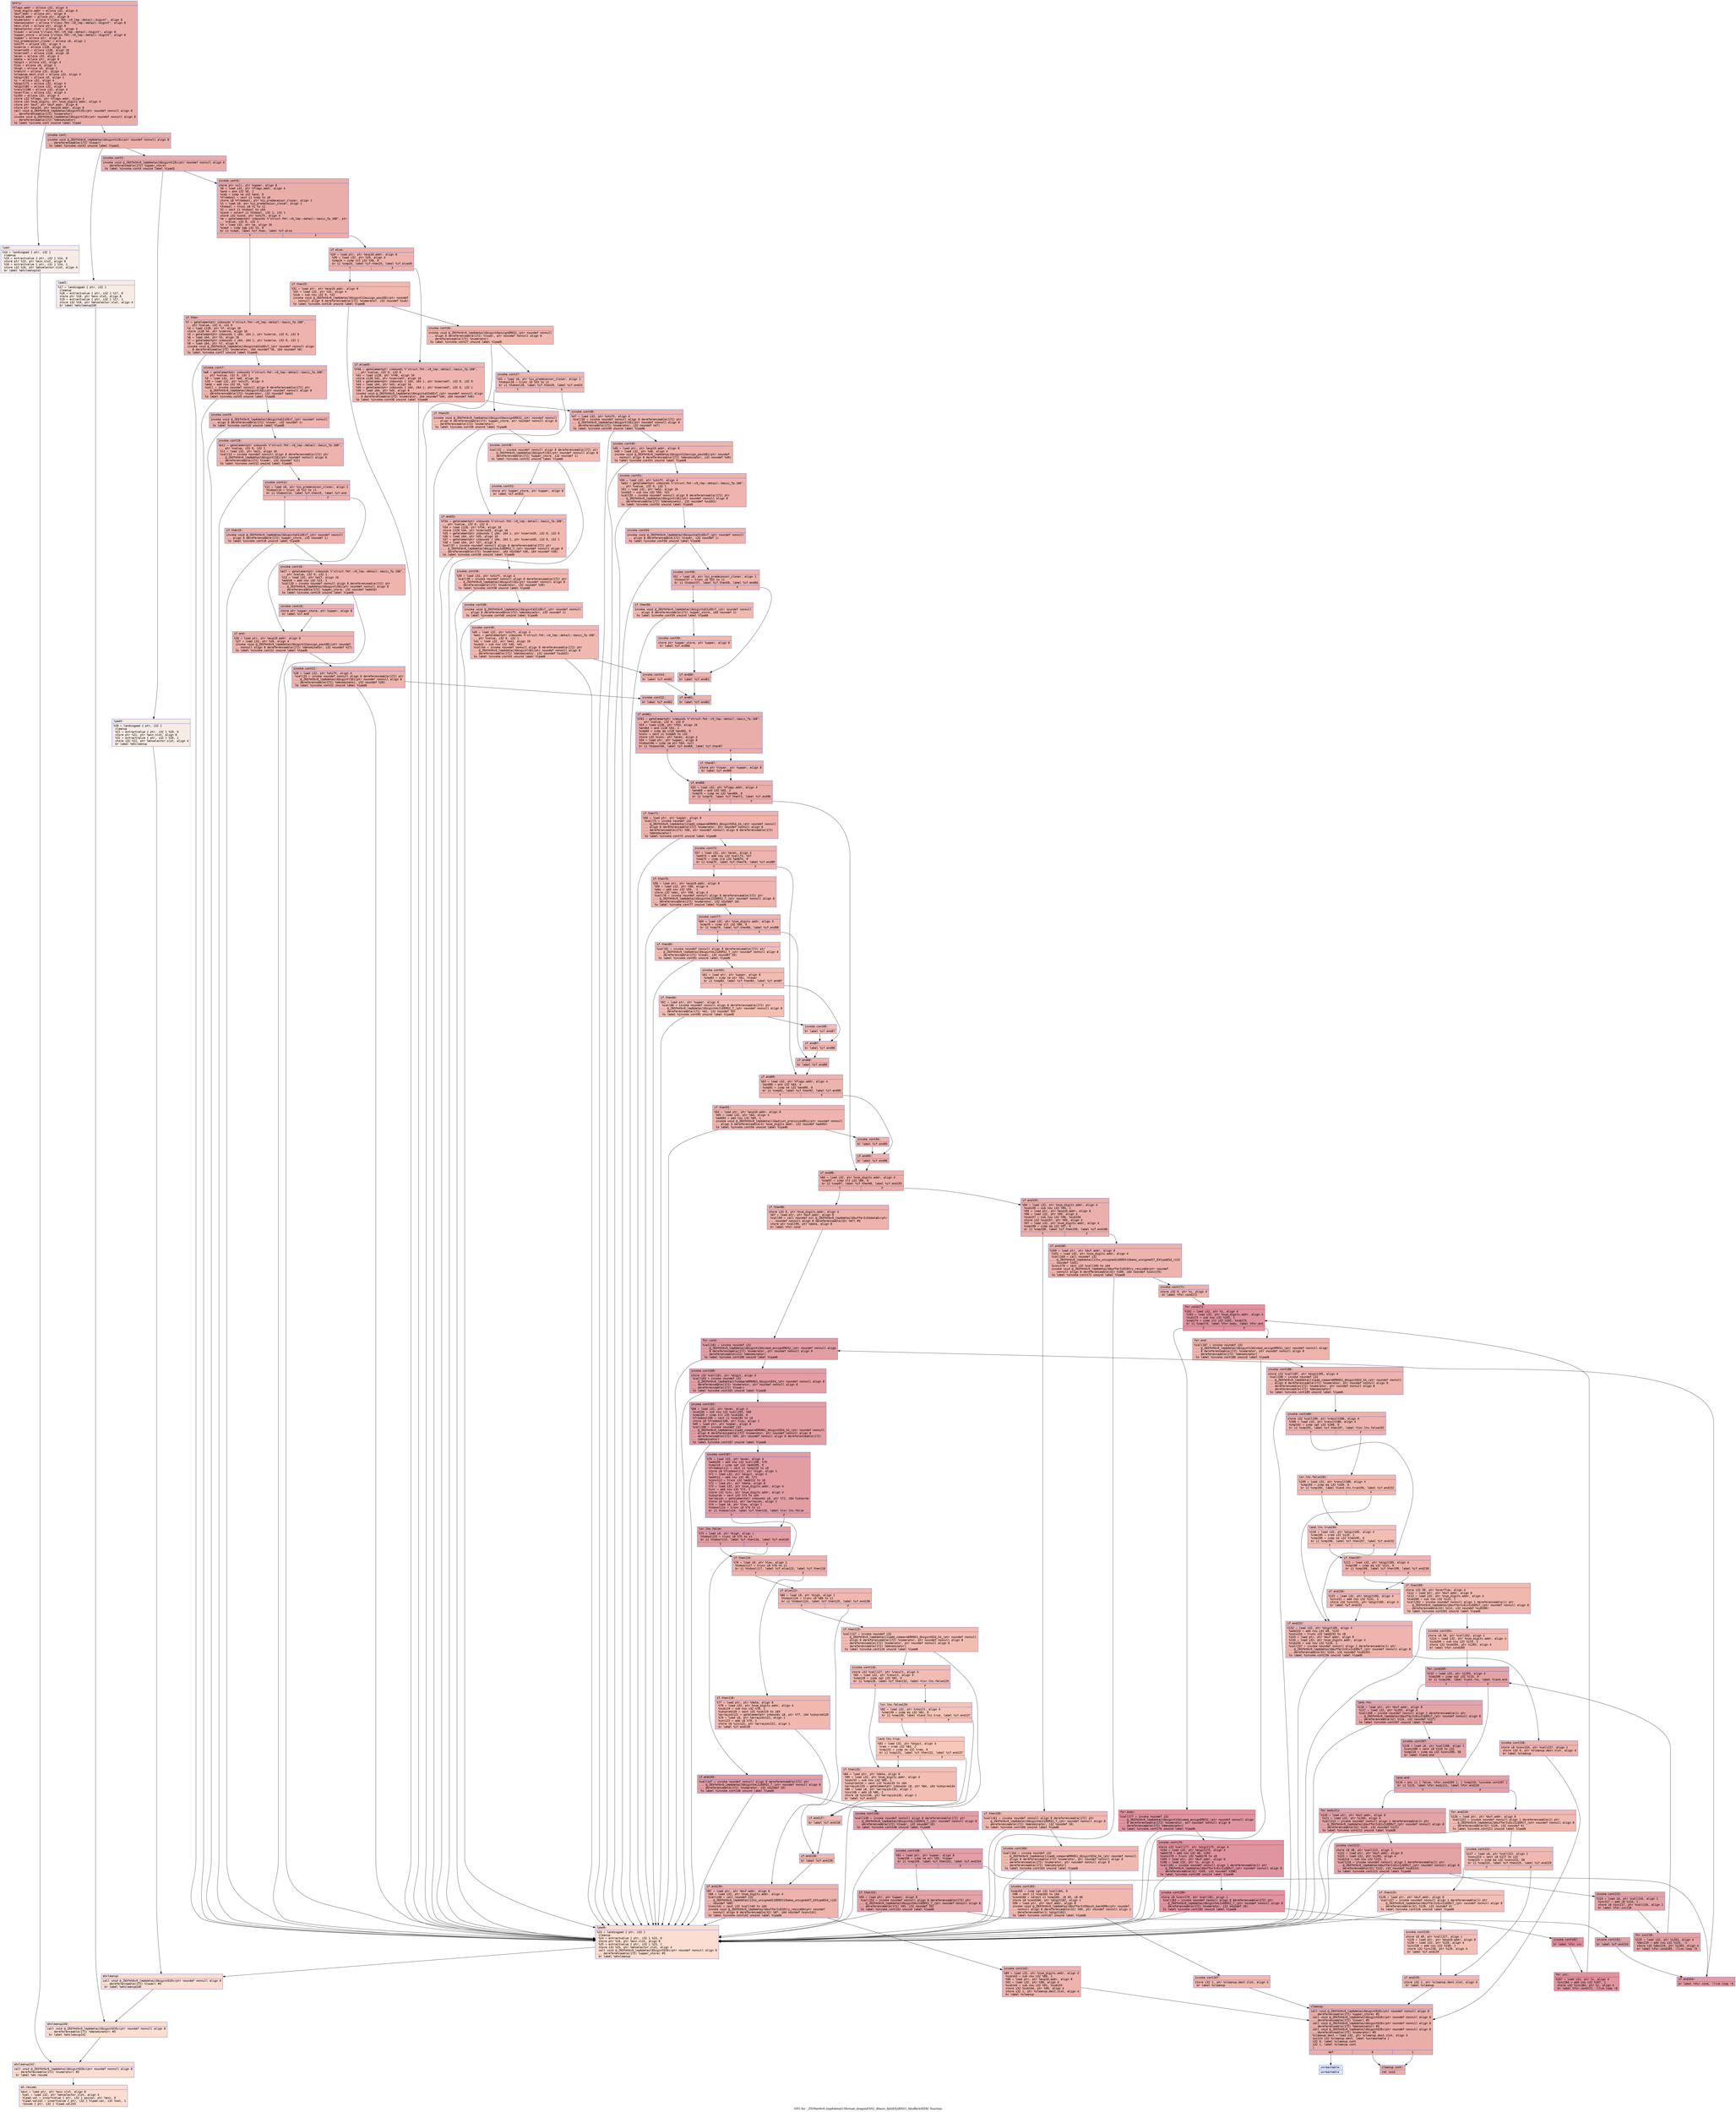 digraph "CFG for '_ZN3fmt6v9_lmp6detail13format_dragonENS1_8basic_fpIoEEjiRNS1_6bufferIcEERi' function" {
	label="CFG for '_ZN3fmt6v9_lmp6detail13format_dragonENS1_8basic_fpIoEEjiRNS1_6bufferIcEERi' function";

	Node0x556bfebe0e70 [shape=record,color="#3d50c3ff", style=filled, fillcolor="#d0473d70" fontname="Courier",label="{entry:\l|  %flags.addr = alloca i32, align 4\l  %num_digits.addr = alloca i32, align 4\l  %buf.addr = alloca ptr, align 8\l  %exp10.addr = alloca ptr, align 8\l  %numerator = alloca %\"class.fmt::v9_lmp::detail::bigint\", align 8\l  %denominator = alloca %\"class.fmt::v9_lmp::detail::bigint\", align 8\l  %exn.slot = alloca ptr, align 8\l  %ehselector.slot = alloca i32, align 4\l  %lower = alloca %\"class.fmt::v9_lmp::detail::bigint\", align 8\l  %upper_store = alloca %\"class.fmt::v9_lmp::detail::bigint\", align 8\l  %upper = alloca ptr, align 8\l  %is_predecessor_closer = alloca i8, align 1\l  %shift = alloca i32, align 4\l  %coerce = alloca i128, align 16\l  %coerce35 = alloca i128, align 16\l  %coerce47 = alloca i128, align 16\l  %even = alloca i32, align 4\l  %data = alloca ptr, align 8\l  %digit = alloca i32, align 4\l  %low = alloca i8, align 1\l  %high = alloca i8, align 1\l  %result = alloca i32, align 4\l  %cleanup.dest.slot = alloca i32, align 4\l  %digit162 = alloca i8, align 1\l  %i = alloca i32, align 4\l  %digit175 = alloca i32, align 4\l  %digit185 = alloca i32, align 4\l  %result188 = alloca i32, align 4\l  %overflow = alloca i32, align 4\l  %i203 = alloca i32, align 4\l  store i32 %flags, ptr %flags.addr, align 4\l  store i32 %num_digits, ptr %num_digits.addr, align 4\l  store ptr %buf, ptr %buf.addr, align 8\l  store ptr %exp10, ptr %exp10.addr, align 8\l  call void @_ZN3fmt6v9_lmp6detail6bigintC2Ev(ptr noundef nonnull align 8\l... dereferenceable(172) %numerator)\l  invoke void @_ZN3fmt6v9_lmp6detail6bigintC2Ev(ptr noundef nonnull align 8\l... dereferenceable(172) %denominator)\l          to label %invoke.cont unwind label %lpad\l}"];
	Node0x556bfebe0e70 -> Node0x556bfebe2dc0[tooltip="entry -> invoke.cont\nProbability 100.00%" ];
	Node0x556bfebe0e70 -> Node0x556bfebe2e40[tooltip="entry -> lpad\nProbability 0.00%" ];
	Node0x556bfebe2dc0 [shape=record,color="#3d50c3ff", style=filled, fillcolor="#d0473d70" fontname="Courier",label="{invoke.cont:\l|  invoke void @_ZN3fmt6v9_lmp6detail6bigintC2Ev(ptr noundef nonnull align 8\l... dereferenceable(172) %lower)\l          to label %invoke.cont2 unwind label %lpad1\l}"];
	Node0x556bfebe2dc0 -> Node0x556bfebe2f30[tooltip="invoke.cont -> invoke.cont2\nProbability 100.00%" ];
	Node0x556bfebe2dc0 -> Node0x556bfebe2f80[tooltip="invoke.cont -> lpad1\nProbability 0.00%" ];
	Node0x556bfebe2f30 [shape=record,color="#3d50c3ff", style=filled, fillcolor="#d0473d70" fontname="Courier",label="{invoke.cont2:\l|  invoke void @_ZN3fmt6v9_lmp6detail6bigintC2Ev(ptr noundef nonnull align 8\l... dereferenceable(172) %upper_store)\l          to label %invoke.cont4 unwind label %lpad3\l}"];
	Node0x556bfebe2f30 -> Node0x556bfebe30a0[tooltip="invoke.cont2 -> invoke.cont4\nProbability 100.00%" ];
	Node0x556bfebe2f30 -> Node0x556bfebe30f0[tooltip="invoke.cont2 -> lpad3\nProbability 0.00%" ];
	Node0x556bfebe30a0 [shape=record,color="#3d50c3ff", style=filled, fillcolor="#d0473d70" fontname="Courier",label="{invoke.cont4:\l|  store ptr null, ptr %upper, align 8\l  %0 = load i32, ptr %flags.addr, align 4\l  %and = and i32 %0, 1\l  %cmp = icmp ne i32 %and, 0\l  %frombool = zext i1 %cmp to i8\l  store i8 %frombool, ptr %is_predecessor_closer, align 1\l  %1 = load i8, ptr %is_predecessor_closer, align 1\l  %tobool = trunc i8 %1 to i1\l  %2 = zext i1 %tobool to i64\l  %cond = select i1 %tobool, i32 2, i32 1\l  store i32 %cond, ptr %shift, align 4\l  %e = getelementptr inbounds %\"struct.fmt::v9_lmp::detail::basic_fp.108\", ptr\l... %value, i32 0, i32 1\l  %3 = load i32, ptr %e, align 16\l  %cmp5 = icmp sge i32 %3, 0\l  br i1 %cmp5, label %if.then, label %if.else\l|{<s0>T|<s1>F}}"];
	Node0x556bfebe30a0:s0 -> Node0x556bfebe2080[tooltip="invoke.cont4 -> if.then\nProbability 50.00%" ];
	Node0x556bfebe30a0:s1 -> Node0x556bfebe20f0[tooltip="invoke.cont4 -> if.else\nProbability 50.00%" ];
	Node0x556bfebe2080 [shape=record,color="#3d50c3ff", style=filled, fillcolor="#d6524470" fontname="Courier",label="{if.then:\l|  %f = getelementptr inbounds %\"struct.fmt::v9_lmp::detail::basic_fp.108\",\l... ptr %value, i32 0, i32 0\l  %4 = load i128, ptr %f, align 16\l  store i128 %4, ptr %coerce, align 16\l  %5 = getelementptr inbounds \{ i64, i64 \}, ptr %coerce, i32 0, i32 0\l  %6 = load i64, ptr %5, align 16\l  %7 = getelementptr inbounds \{ i64, i64 \}, ptr %coerce, i32 0, i32 1\l  %8 = load i64, ptr %7, align 8\l  invoke void @_ZN3fmt6v9_lmp6detail6bigintaSIoEEvT_(ptr noundef nonnull align\l... 8 dereferenceable(172) %numerator, i64 noundef %6, i64 noundef %8)\l          to label %invoke.cont7 unwind label %lpad6\l}"];
	Node0x556bfebe2080 -> Node0x556bfebe2350[tooltip="if.then -> invoke.cont7\nProbability 100.00%" ];
	Node0x556bfebe2080 -> Node0x556bfebe44a0[tooltip="if.then -> lpad6\nProbability 0.00%" ];
	Node0x556bfebe2350 [shape=record,color="#3d50c3ff", style=filled, fillcolor="#d6524470" fontname="Courier",label="{invoke.cont7:\l|  %e8 = getelementptr inbounds %\"struct.fmt::v9_lmp::detail::basic_fp.108\",\l... ptr %value, i32 0, i32 1\l  %9 = load i32, ptr %e8, align 16\l  %10 = load i32, ptr %shift, align 4\l  %add = add nsw i32 %9, %10\l  %call = invoke noundef nonnull align 8 dereferenceable(172) ptr\l... @_ZN3fmt6v9_lmp6detail6bigintlSEi(ptr noundef nonnull align 8\l... dereferenceable(172) %numerator, i32 noundef %add)\l          to label %invoke.cont9 unwind label %lpad6\l}"];
	Node0x556bfebe2350 -> Node0x556bfebe4a80[tooltip="invoke.cont7 -> invoke.cont9\nProbability 100.00%" ];
	Node0x556bfebe2350 -> Node0x556bfebe44a0[tooltip="invoke.cont7 -> lpad6\nProbability 0.00%" ];
	Node0x556bfebe4a80 [shape=record,color="#3d50c3ff", style=filled, fillcolor="#d6524470" fontname="Courier",label="{invoke.cont9:\l|  invoke void @_ZN3fmt6v9_lmp6detail6bigintaSIiEEvT_(ptr noundef nonnull\l... align 8 dereferenceable(172) %lower, i32 noundef 1)\l          to label %invoke.cont10 unwind label %lpad6\l}"];
	Node0x556bfebe4a80 -> Node0x556bfebe4da0[tooltip="invoke.cont9 -> invoke.cont10\nProbability 100.00%" ];
	Node0x556bfebe4a80 -> Node0x556bfebe44a0[tooltip="invoke.cont9 -> lpad6\nProbability 0.00%" ];
	Node0x556bfebe4da0 [shape=record,color="#3d50c3ff", style=filled, fillcolor="#d6524470" fontname="Courier",label="{invoke.cont10:\l|  %e11 = getelementptr inbounds %\"struct.fmt::v9_lmp::detail::basic_fp.108\",\l... ptr %value, i32 0, i32 1\l  %11 = load i32, ptr %e11, align 16\l  %call13 = invoke noundef nonnull align 8 dereferenceable(172) ptr\l... @_ZN3fmt6v9_lmp6detail6bigintlSEi(ptr noundef nonnull align 8\l... dereferenceable(172) %lower, i32 noundef %11)\l          to label %invoke.cont12 unwind label %lpad6\l}"];
	Node0x556bfebe4da0 -> Node0x556bfebe51e0[tooltip="invoke.cont10 -> invoke.cont12\nProbability 100.00%" ];
	Node0x556bfebe4da0 -> Node0x556bfebe44a0[tooltip="invoke.cont10 -> lpad6\nProbability 0.00%" ];
	Node0x556bfebe51e0 [shape=record,color="#3d50c3ff", style=filled, fillcolor="#d6524470" fontname="Courier",label="{invoke.cont12:\l|  %12 = load i8, ptr %is_predecessor_closer, align 1\l  %tobool14 = trunc i8 %12 to i1\l  br i1 %tobool14, label %if.then15, label %if.end\l|{<s0>T|<s1>F}}"];
	Node0x556bfebe51e0:s0 -> Node0x556bfebe54f0[tooltip="invoke.cont12 -> if.then15\nProbability 50.00%" ];
	Node0x556bfebe51e0:s1 -> Node0x556bfebe5540[tooltip="invoke.cont12 -> if.end\nProbability 50.00%" ];
	Node0x556bfebe54f0 [shape=record,color="#3d50c3ff", style=filled, fillcolor="#d8564670" fontname="Courier",label="{if.then15:\l|  invoke void @_ZN3fmt6v9_lmp6detail6bigintaSIiEEvT_(ptr noundef nonnull\l... align 8 dereferenceable(172) %upper_store, i32 noundef 1)\l          to label %invoke.cont16 unwind label %lpad6\l}"];
	Node0x556bfebe54f0 -> Node0x556bfebe56d0[tooltip="if.then15 -> invoke.cont16\nProbability 100.00%" ];
	Node0x556bfebe54f0 -> Node0x556bfebe44a0[tooltip="if.then15 -> lpad6\nProbability 0.00%" ];
	Node0x556bfebe56d0 [shape=record,color="#3d50c3ff", style=filled, fillcolor="#d8564670" fontname="Courier",label="{invoke.cont16:\l|  %e17 = getelementptr inbounds %\"struct.fmt::v9_lmp::detail::basic_fp.108\",\l... ptr %value, i32 0, i32 1\l  %13 = load i32, ptr %e17, align 16\l  %add18 = add nsw i32 %13, 1\l  %call20 = invoke noundef nonnull align 8 dereferenceable(172) ptr\l... @_ZN3fmt6v9_lmp6detail6bigintlSEi(ptr noundef nonnull align 8\l... dereferenceable(172) %upper_store, i32 noundef %add18)\l          to label %invoke.cont19 unwind label %lpad6\l}"];
	Node0x556bfebe56d0 -> Node0x556bfebe5ae0[tooltip="invoke.cont16 -> invoke.cont19\nProbability 100.00%" ];
	Node0x556bfebe56d0 -> Node0x556bfebe44a0[tooltip="invoke.cont16 -> lpad6\nProbability 0.00%" ];
	Node0x556bfebe5ae0 [shape=record,color="#3d50c3ff", style=filled, fillcolor="#d8564670" fontname="Courier",label="{invoke.cont19:\l|  store ptr %upper_store, ptr %upper, align 8\l  br label %if.end\l}"];
	Node0x556bfebe5ae0 -> Node0x556bfebe5540[tooltip="invoke.cont19 -> if.end\nProbability 100.00%" ];
	Node0x556bfebe2e40 [shape=record,color="#3d50c3ff", style=filled, fillcolor="#ecd3c570" fontname="Courier",label="{lpad:\l|  %14 = landingpad \{ ptr, i32 \}\l          cleanup\l  %15 = extractvalue \{ ptr, i32 \} %14, 0\l  store ptr %15, ptr %exn.slot, align 8\l  %16 = extractvalue \{ ptr, i32 \} %14, 1\l  store i32 %16, ptr %ehselector.slot, align 4\l  br label %ehcleanup242\l}"];
	Node0x556bfebe2e40 -> Node0x556bfebe6060[tooltip="lpad -> ehcleanup242\nProbability 100.00%" ];
	Node0x556bfebe2f80 [shape=record,color="#3d50c3ff", style=filled, fillcolor="#ecd3c570" fontname="Courier",label="{lpad1:\l|  %17 = landingpad \{ ptr, i32 \}\l          cleanup\l  %18 = extractvalue \{ ptr, i32 \} %17, 0\l  store ptr %18, ptr %exn.slot, align 8\l  %19 = extractvalue \{ ptr, i32 \} %17, 1\l  store i32 %19, ptr %ehselector.slot, align 4\l  br label %ehcleanup240\l}"];
	Node0x556bfebe2f80 -> Node0x556bfebe63a0[tooltip="lpad1 -> ehcleanup240\nProbability 100.00%" ];
	Node0x556bfebe30f0 [shape=record,color="#3d50c3ff", style=filled, fillcolor="#ecd3c570" fontname="Courier",label="{lpad3:\l|  %20 = landingpad \{ ptr, i32 \}\l          cleanup\l  %21 = extractvalue \{ ptr, i32 \} %20, 0\l  store ptr %21, ptr %exn.slot, align 8\l  %22 = extractvalue \{ ptr, i32 \} %20, 1\l  store i32 %22, ptr %ehselector.slot, align 4\l  br label %ehcleanup\l}"];
	Node0x556bfebe30f0 -> Node0x556bfebe6770[tooltip="lpad3 -> ehcleanup\nProbability 100.00%" ];
	Node0x556bfebe44a0 [shape=record,color="#3d50c3ff", style=filled, fillcolor="#f7b39670" fontname="Courier",label="{lpad6:\l|  %23 = landingpad \{ ptr, i32 \}\l          cleanup\l  %24 = extractvalue \{ ptr, i32 \} %23, 0\l  store ptr %24, ptr %exn.slot, align 8\l  %25 = extractvalue \{ ptr, i32 \} %23, 1\l  store i32 %25, ptr %ehselector.slot, align 4\l  call void @_ZN3fmt6v9_lmp6detail6bigintD2Ev(ptr noundef nonnull align 8\l... dereferenceable(172) %upper_store) #3\l  br label %ehcleanup\l}"];
	Node0x556bfebe44a0 -> Node0x556bfebe6770[tooltip="lpad6 -> ehcleanup\nProbability 100.00%" ];
	Node0x556bfebe5540 [shape=record,color="#3d50c3ff", style=filled, fillcolor="#d6524470" fontname="Courier",label="{if.end:\l|  %26 = load ptr, ptr %exp10.addr, align 8\l  %27 = load i32, ptr %26, align 4\l  invoke void @_ZN3fmt6v9_lmp6detail6bigint12assign_pow10Ei(ptr noundef\l... nonnull align 8 dereferenceable(172) %denominator, i32 noundef %27)\l          to label %invoke.cont21 unwind label %lpad6\l}"];
	Node0x556bfebe5540 -> Node0x556bfebe6ef0[tooltip="if.end -> invoke.cont21\nProbability 100.00%" ];
	Node0x556bfebe5540 -> Node0x556bfebe44a0[tooltip="if.end -> lpad6\nProbability 0.00%" ];
	Node0x556bfebe6ef0 [shape=record,color="#3d50c3ff", style=filled, fillcolor="#d6524470" fontname="Courier",label="{invoke.cont21:\l|  %28 = load i32, ptr %shift, align 4\l  %call23 = invoke noundef nonnull align 8 dereferenceable(172) ptr\l... @_ZN3fmt6v9_lmp6detail6bigintlSEi(ptr noundef nonnull align 8\l... dereferenceable(172) %denominator, i32 noundef %28)\l          to label %invoke.cont22 unwind label %lpad6\l}"];
	Node0x556bfebe6ef0 -> Node0x556bfebe7240[tooltip="invoke.cont21 -> invoke.cont22\nProbability 100.00%" ];
	Node0x556bfebe6ef0 -> Node0x556bfebe44a0[tooltip="invoke.cont21 -> lpad6\nProbability 0.00%" ];
	Node0x556bfebe7240 [shape=record,color="#3d50c3ff", style=filled, fillcolor="#d6524470" fontname="Courier",label="{invoke.cont22:\l|  br label %if.end62\l}"];
	Node0x556bfebe7240 -> Node0x556bfebe7440[tooltip="invoke.cont22 -> if.end62\nProbability 100.00%" ];
	Node0x556bfebe20f0 [shape=record,color="#3d50c3ff", style=filled, fillcolor="#d6524470" fontname="Courier",label="{if.else:\l|  %29 = load ptr, ptr %exp10.addr, align 8\l  %30 = load i32, ptr %29, align 4\l  %cmp24 = icmp slt i32 %30, 0\l  br i1 %cmp24, label %if.then25, label %if.else45\l|{<s0>T|<s1>F}}"];
	Node0x556bfebe20f0:s0 -> Node0x556bfebe7690[tooltip="if.else -> if.then25\nProbability 37.50%" ];
	Node0x556bfebe20f0:s1 -> Node0x556bfebe76e0[tooltip="if.else -> if.else45\nProbability 62.50%" ];
	Node0x556bfebe7690 [shape=record,color="#3d50c3ff", style=filled, fillcolor="#dc5d4a70" fontname="Courier",label="{if.then25:\l|  %31 = load ptr, ptr %exp10.addr, align 8\l  %32 = load i32, ptr %31, align 4\l  %sub = sub nsw i32 0, %32\l  invoke void @_ZN3fmt6v9_lmp6detail6bigint12assign_pow10Ei(ptr noundef\l... nonnull align 8 dereferenceable(172) %numerator, i32 noundef %sub)\l          to label %invoke.cont26 unwind label %lpad6\l}"];
	Node0x556bfebe7690 -> Node0x556bfebe7a20[tooltip="if.then25 -> invoke.cont26\nProbability 100.00%" ];
	Node0x556bfebe7690 -> Node0x556bfebe44a0[tooltip="if.then25 -> lpad6\nProbability 0.00%" ];
	Node0x556bfebe7a20 [shape=record,color="#3d50c3ff", style=filled, fillcolor="#dc5d4a70" fontname="Courier",label="{invoke.cont26:\l|  invoke void @_ZN3fmt6v9_lmp6detail6bigint6assignERKS2_(ptr noundef nonnull\l... align 8 dereferenceable(172) %lower, ptr noundef nonnull align 8\l... dereferenceable(172) %numerator)\l          to label %invoke.cont27 unwind label %lpad6\l}"];
	Node0x556bfebe7a20 -> Node0x556bfebe7c70[tooltip="invoke.cont26 -> invoke.cont27\nProbability 100.00%" ];
	Node0x556bfebe7a20 -> Node0x556bfebe44a0[tooltip="invoke.cont26 -> lpad6\nProbability 0.00%" ];
	Node0x556bfebe7c70 [shape=record,color="#3d50c3ff", style=filled, fillcolor="#dc5d4a70" fontname="Courier",label="{invoke.cont27:\l|  %33 = load i8, ptr %is_predecessor_closer, align 1\l  %tobool28 = trunc i8 %33 to i1\l  br i1 %tobool28, label %if.then29, label %if.end33\l|{<s0>T|<s1>F}}"];
	Node0x556bfebe7c70:s0 -> Node0x556bfebe8070[tooltip="invoke.cont27 -> if.then29\nProbability 50.00%" ];
	Node0x556bfebe7c70:s1 -> Node0x556bfebe80c0[tooltip="invoke.cont27 -> if.end33\nProbability 50.00%" ];
	Node0x556bfebe8070 [shape=record,color="#3d50c3ff", style=filled, fillcolor="#e1675170" fontname="Courier",label="{if.then29:\l|  invoke void @_ZN3fmt6v9_lmp6detail6bigint6assignERKS2_(ptr noundef nonnull\l... align 8 dereferenceable(172) %upper_store, ptr noundef nonnull align 8\l... dereferenceable(172) %numerator)\l          to label %invoke.cont30 unwind label %lpad6\l}"];
	Node0x556bfebe8070 -> Node0x556bfebe8250[tooltip="if.then29 -> invoke.cont30\nProbability 100.00%" ];
	Node0x556bfebe8070 -> Node0x556bfebe44a0[tooltip="if.then29 -> lpad6\nProbability 0.00%" ];
	Node0x556bfebe8250 [shape=record,color="#3d50c3ff", style=filled, fillcolor="#e1675170" fontname="Courier",label="{invoke.cont30:\l|  %call32 = invoke noundef nonnull align 8 dereferenceable(172) ptr\l... @_ZN3fmt6v9_lmp6detail6bigintlSEi(ptr noundef nonnull align 8\l... dereferenceable(172) %upper_store, i32 noundef 1)\l          to label %invoke.cont31 unwind label %lpad6\l}"];
	Node0x556bfebe8250 -> Node0x556bfebe8490[tooltip="invoke.cont30 -> invoke.cont31\nProbability 100.00%" ];
	Node0x556bfebe8250 -> Node0x556bfebe44a0[tooltip="invoke.cont30 -> lpad6\nProbability 0.00%" ];
	Node0x556bfebe8490 [shape=record,color="#3d50c3ff", style=filled, fillcolor="#e1675170" fontname="Courier",label="{invoke.cont31:\l|  store ptr %upper_store, ptr %upper, align 8\l  br label %if.end33\l}"];
	Node0x556bfebe8490 -> Node0x556bfebe80c0[tooltip="invoke.cont31 -> if.end33\nProbability 100.00%" ];
	Node0x556bfebe80c0 [shape=record,color="#3d50c3ff", style=filled, fillcolor="#dc5d4a70" fontname="Courier",label="{if.end33:\l|  %f34 = getelementptr inbounds %\"struct.fmt::v9_lmp::detail::basic_fp.108\",\l... ptr %value, i32 0, i32 0\l  %34 = load i128, ptr %f34, align 16\l  store i128 %34, ptr %coerce35, align 16\l  %35 = getelementptr inbounds \{ i64, i64 \}, ptr %coerce35, i32 0, i32 0\l  %36 = load i64, ptr %35, align 16\l  %37 = getelementptr inbounds \{ i64, i64 \}, ptr %coerce35, i32 0, i32 1\l  %38 = load i64, ptr %37, align 8\l  %call37 = invoke noundef nonnull align 8 dereferenceable(172) ptr\l... @_ZN3fmt6v9_lmp6detail6bigintmLIoEERS2_T_(ptr noundef nonnull align 8\l... dereferenceable(172) %numerator, i64 noundef %36, i64 noundef %38)\l          to label %invoke.cont36 unwind label %lpad6\l}"];
	Node0x556bfebe80c0 -> Node0x556bfebe8c00[tooltip="if.end33 -> invoke.cont36\nProbability 100.00%" ];
	Node0x556bfebe80c0 -> Node0x556bfebe44a0[tooltip="if.end33 -> lpad6\nProbability 0.00%" ];
	Node0x556bfebe8c00 [shape=record,color="#3d50c3ff", style=filled, fillcolor="#dc5d4a70" fontname="Courier",label="{invoke.cont36:\l|  %39 = load i32, ptr %shift, align 4\l  %call39 = invoke noundef nonnull align 8 dereferenceable(172) ptr\l... @_ZN3fmt6v9_lmp6detail6bigintlSEi(ptr noundef nonnull align 8\l... dereferenceable(172) %numerator, i32 noundef %39)\l          to label %invoke.cont38 unwind label %lpad6\l}"];
	Node0x556bfebe8c00 -> Node0x556bfebe8f00[tooltip="invoke.cont36 -> invoke.cont38\nProbability 100.00%" ];
	Node0x556bfebe8c00 -> Node0x556bfebe44a0[tooltip="invoke.cont36 -> lpad6\nProbability 0.00%" ];
	Node0x556bfebe8f00 [shape=record,color="#3d50c3ff", style=filled, fillcolor="#dc5d4a70" fontname="Courier",label="{invoke.cont38:\l|  invoke void @_ZN3fmt6v9_lmp6detail6bigintaSIiEEvT_(ptr noundef nonnull\l... align 8 dereferenceable(172) %denominator, i32 noundef 1)\l          to label %invoke.cont40 unwind label %lpad6\l}"];
	Node0x556bfebe8f00 -> Node0x556bfebe9120[tooltip="invoke.cont38 -> invoke.cont40\nProbability 100.00%" ];
	Node0x556bfebe8f00 -> Node0x556bfebe44a0[tooltip="invoke.cont38 -> lpad6\nProbability 0.00%" ];
	Node0x556bfebe9120 [shape=record,color="#3d50c3ff", style=filled, fillcolor="#dc5d4a70" fontname="Courier",label="{invoke.cont40:\l|  %40 = load i32, ptr %shift, align 4\l  %e41 = getelementptr inbounds %\"struct.fmt::v9_lmp::detail::basic_fp.108\",\l... ptr %value, i32 0, i32 1\l  %41 = load i32, ptr %e41, align 16\l  %sub42 = sub nsw i32 %40, %41\l  %call44 = invoke noundef nonnull align 8 dereferenceable(172) ptr\l... @_ZN3fmt6v9_lmp6detail6bigintlSEi(ptr noundef nonnull align 8\l... dereferenceable(172) %denominator, i32 noundef %sub42)\l          to label %invoke.cont43 unwind label %lpad6\l}"];
	Node0x556bfebe9120 -> Node0x556bfebe3ae0[tooltip="invoke.cont40 -> invoke.cont43\nProbability 100.00%" ];
	Node0x556bfebe9120 -> Node0x556bfebe44a0[tooltip="invoke.cont40 -> lpad6\nProbability 0.00%" ];
	Node0x556bfebe3ae0 [shape=record,color="#3d50c3ff", style=filled, fillcolor="#dc5d4a70" fontname="Courier",label="{invoke.cont43:\l|  br label %if.end61\l}"];
	Node0x556bfebe3ae0 -> Node0x556bfebe3cf0[tooltip="invoke.cont43 -> if.end61\nProbability 100.00%" ];
	Node0x556bfebe76e0 [shape=record,color="#3d50c3ff", style=filled, fillcolor="#d8564670" fontname="Courier",label="{if.else45:\l|  %f46 = getelementptr inbounds %\"struct.fmt::v9_lmp::detail::basic_fp.108\",\l... ptr %value, i32 0, i32 0\l  %42 = load i128, ptr %f46, align 16\l  store i128 %42, ptr %coerce47, align 16\l  %43 = getelementptr inbounds \{ i64, i64 \}, ptr %coerce47, i32 0, i32 0\l  %44 = load i64, ptr %43, align 16\l  %45 = getelementptr inbounds \{ i64, i64 \}, ptr %coerce47, i32 0, i32 1\l  %46 = load i64, ptr %45, align 8\l  invoke void @_ZN3fmt6v9_lmp6detail6bigintaSIoEEvT_(ptr noundef nonnull align\l... 8 dereferenceable(172) %numerator, i64 noundef %44, i64 noundef %46)\l          to label %invoke.cont48 unwind label %lpad6\l}"];
	Node0x556bfebe76e0 -> Node0x556bfebea2c0[tooltip="if.else45 -> invoke.cont48\nProbability 100.00%" ];
	Node0x556bfebe76e0 -> Node0x556bfebe44a0[tooltip="if.else45 -> lpad6\nProbability 0.00%" ];
	Node0x556bfebea2c0 [shape=record,color="#3d50c3ff", style=filled, fillcolor="#d8564670" fontname="Courier",label="{invoke.cont48:\l|  %47 = load i32, ptr %shift, align 4\l  %call50 = invoke noundef nonnull align 8 dereferenceable(172) ptr\l... @_ZN3fmt6v9_lmp6detail6bigintlSEi(ptr noundef nonnull align 8\l... dereferenceable(172) %numerator, i32 noundef %47)\l          to label %invoke.cont49 unwind label %lpad6\l}"];
	Node0x556bfebea2c0 -> Node0x556bfebead80[tooltip="invoke.cont48 -> invoke.cont49\nProbability 100.00%" ];
	Node0x556bfebea2c0 -> Node0x556bfebe44a0[tooltip="invoke.cont48 -> lpad6\nProbability 0.00%" ];
	Node0x556bfebead80 [shape=record,color="#3d50c3ff", style=filled, fillcolor="#d8564670" fontname="Courier",label="{invoke.cont49:\l|  %48 = load ptr, ptr %exp10.addr, align 8\l  %49 = load i32, ptr %48, align 4\l  invoke void @_ZN3fmt6v9_lmp6detail6bigint12assign_pow10Ei(ptr noundef\l... nonnull align 8 dereferenceable(172) %denominator, i32 noundef %49)\l          to label %invoke.cont51 unwind label %lpad6\l}"];
	Node0x556bfebead80 -> Node0x556bfebeb050[tooltip="invoke.cont49 -> invoke.cont51\nProbability 100.00%" ];
	Node0x556bfebead80 -> Node0x556bfebe44a0[tooltip="invoke.cont49 -> lpad6\nProbability 0.00%" ];
	Node0x556bfebeb050 [shape=record,color="#3d50c3ff", style=filled, fillcolor="#d8564670" fontname="Courier",label="{invoke.cont51:\l|  %50 = load i32, ptr %shift, align 4\l  %e52 = getelementptr inbounds %\"struct.fmt::v9_lmp::detail::basic_fp.108\",\l... ptr %value, i32 0, i32 1\l  %51 = load i32, ptr %e52, align 16\l  %sub53 = sub nsw i32 %50, %51\l  %call55 = invoke noundef nonnull align 8 dereferenceable(172) ptr\l... @_ZN3fmt6v9_lmp6detail6bigintlSEi(ptr noundef nonnull align 8\l... dereferenceable(172) %denominator, i32 noundef %sub53)\l          to label %invoke.cont54 unwind label %lpad6\l}"];
	Node0x556bfebeb050 -> Node0x556bfebeb4a0[tooltip="invoke.cont51 -> invoke.cont54\nProbability 100.00%" ];
	Node0x556bfebeb050 -> Node0x556bfebe44a0[tooltip="invoke.cont51 -> lpad6\nProbability 0.00%" ];
	Node0x556bfebeb4a0 [shape=record,color="#3d50c3ff", style=filled, fillcolor="#d8564670" fontname="Courier",label="{invoke.cont54:\l|  invoke void @_ZN3fmt6v9_lmp6detail6bigintaSIiEEvT_(ptr noundef nonnull\l... align 8 dereferenceable(172) %lower, i32 noundef 1)\l          to label %invoke.cont56 unwind label %lpad6\l}"];
	Node0x556bfebeb4a0 -> Node0x556bfebeb6e0[tooltip="invoke.cont54 -> invoke.cont56\nProbability 100.00%" ];
	Node0x556bfebeb4a0 -> Node0x556bfebe44a0[tooltip="invoke.cont54 -> lpad6\nProbability 0.00%" ];
	Node0x556bfebeb6e0 [shape=record,color="#3d50c3ff", style=filled, fillcolor="#d8564670" fontname="Courier",label="{invoke.cont56:\l|  %52 = load i8, ptr %is_predecessor_closer, align 1\l  %tobool57 = trunc i8 %52 to i1\l  br i1 %tobool57, label %if.then58, label %if.end60\l|{<s0>T|<s1>F}}"];
	Node0x556bfebeb6e0:s0 -> Node0x556bfebeb9c0[tooltip="invoke.cont56 -> if.then58\nProbability 50.00%" ];
	Node0x556bfebeb6e0:s1 -> Node0x556bfebeba10[tooltip="invoke.cont56 -> if.end60\nProbability 50.00%" ];
	Node0x556bfebeb9c0 [shape=record,color="#3d50c3ff", style=filled, fillcolor="#de614d70" fontname="Courier",label="{if.then58:\l|  invoke void @_ZN3fmt6v9_lmp6detail6bigintaSIyEEvT_(ptr noundef nonnull\l... align 8 dereferenceable(172) %upper_store, i64 noundef 2)\l          to label %invoke.cont59 unwind label %lpad6\l}"];
	Node0x556bfebeb9c0 -> Node0x556bfebebbd0[tooltip="if.then58 -> invoke.cont59\nProbability 100.00%" ];
	Node0x556bfebeb9c0 -> Node0x556bfebe44a0[tooltip="if.then58 -> lpad6\nProbability 0.00%" ];
	Node0x556bfebebbd0 [shape=record,color="#3d50c3ff", style=filled, fillcolor="#de614d70" fontname="Courier",label="{invoke.cont59:\l|  store ptr %upper_store, ptr %upper, align 8\l  br label %if.end60\l}"];
	Node0x556bfebebbd0 -> Node0x556bfebeba10[tooltip="invoke.cont59 -> if.end60\nProbability 100.00%" ];
	Node0x556bfebeba10 [shape=record,color="#3d50c3ff", style=filled, fillcolor="#d8564670" fontname="Courier",label="{if.end60:\l|  br label %if.end61\l}"];
	Node0x556bfebeba10 -> Node0x556bfebe3cf0[tooltip="if.end60 -> if.end61\nProbability 100.00%" ];
	Node0x556bfebe3cf0 [shape=record,color="#3d50c3ff", style=filled, fillcolor="#d6524470" fontname="Courier",label="{if.end61:\l|  br label %if.end62\l}"];
	Node0x556bfebe3cf0 -> Node0x556bfebe7440[tooltip="if.end61 -> if.end62\nProbability 100.00%" ];
	Node0x556bfebe7440 [shape=record,color="#3d50c3ff", style=filled, fillcolor="#d0473d70" fontname="Courier",label="{if.end62:\l|  %f63 = getelementptr inbounds %\"struct.fmt::v9_lmp::detail::basic_fp.108\",\l... ptr %value, i32 0, i32 0\l  %53 = load i128, ptr %f63, align 16\l  %and64 = and i128 %53, 1\l  %cmp65 = icmp eq i128 %and64, 0\l  %conv = zext i1 %cmp65 to i32\l  store i32 %conv, ptr %even, align 4\l  %54 = load ptr, ptr %upper, align 8\l  %tobool66 = icmp ne ptr %54, null\l  br i1 %tobool66, label %if.end68, label %if.then67\l|{<s0>T|<s1>F}}"];
	Node0x556bfebe7440:s0 -> Node0x556bfebec5b0[tooltip="if.end62 -> if.end68\nProbability 62.50%" ];
	Node0x556bfebe7440:s1 -> Node0x556bfebec630[tooltip="if.end62 -> if.then67\nProbability 37.50%" ];
	Node0x556bfebec630 [shape=record,color="#3d50c3ff", style=filled, fillcolor="#d6524470" fontname="Courier",label="{if.then67:\l|  store ptr %lower, ptr %upper, align 8\l  br label %if.end68\l}"];
	Node0x556bfebec630 -> Node0x556bfebec5b0[tooltip="if.then67 -> if.end68\nProbability 100.00%" ];
	Node0x556bfebec5b0 [shape=record,color="#3d50c3ff", style=filled, fillcolor="#d0473d70" fontname="Courier",label="{if.end68:\l|  %55 = load i32, ptr %flags.addr, align 4\l  %and69 = and i32 %55, 2\l  %cmp70 = icmp ne i32 %and69, 0\l  br i1 %cmp70, label %if.then71, label %if.end96\l|{<s0>T|<s1>F}}"];
	Node0x556bfebec5b0:s0 -> Node0x556bfebeca50[tooltip="if.end68 -> if.then71\nProbability 50.00%" ];
	Node0x556bfebec5b0:s1 -> Node0x556bfebecad0[tooltip="if.end68 -> if.end96\nProbability 50.00%" ];
	Node0x556bfebeca50 [shape=record,color="#3d50c3ff", style=filled, fillcolor="#d6524470" fontname="Courier",label="{if.then71:\l|  %56 = load ptr, ptr %upper, align 8\l  %call73 = invoke noundef i32\l... @_ZN3fmt6v9_lmp6detail11add_compareERKNS1_6bigintES4_S4_(ptr noundef nonnull\l... align 8 dereferenceable(172) %numerator, ptr noundef nonnull align 8\l... dereferenceable(172) %56, ptr noundef nonnull align 8 dereferenceable(172)\l... %denominator)\l          to label %invoke.cont72 unwind label %lpad6\l}"];
	Node0x556bfebeca50 -> Node0x556bfebecc80[tooltip="if.then71 -> invoke.cont72\nProbability 100.00%" ];
	Node0x556bfebeca50 -> Node0x556bfebe44a0[tooltip="if.then71 -> lpad6\nProbability 0.00%" ];
	Node0x556bfebecc80 [shape=record,color="#3d50c3ff", style=filled, fillcolor="#d6524470" fontname="Courier",label="{invoke.cont72:\l|  %57 = load i32, ptr %even, align 4\l  %add74 = add nsw i32 %call73, %57\l  %cmp75 = icmp sle i32 %add74, 0\l  br i1 %cmp75, label %if.then76, label %if.end89\l|{<s0>T|<s1>F}}"];
	Node0x556bfebecc80:s0 -> Node0x556bfebed120[tooltip="invoke.cont72 -> if.then76\nProbability 50.00%" ];
	Node0x556bfebecc80:s1 -> Node0x556bfebed170[tooltip="invoke.cont72 -> if.end89\nProbability 50.00%" ];
	Node0x556bfebed120 [shape=record,color="#3d50c3ff", style=filled, fillcolor="#d8564670" fontname="Courier",label="{if.then76:\l|  %58 = load ptr, ptr %exp10.addr, align 8\l  %59 = load i32, ptr %58, align 4\l  %dec = add nsw i32 %59, -1\l  store i32 %dec, ptr %58, align 4\l  %call78 = invoke noundef nonnull align 8 dereferenceable(172) ptr\l... @_ZN3fmt6v9_lmp6detail6bigintmLIiEERS2_T_(ptr noundef nonnull align 8\l... dereferenceable(172) %numerator, i32 noundef 10)\l          to label %invoke.cont77 unwind label %lpad6\l}"];
	Node0x556bfebed120 -> Node0x556bfebed4f0[tooltip="if.then76 -> invoke.cont77\nProbability 100.00%" ];
	Node0x556bfebed120 -> Node0x556bfebe44a0[tooltip="if.then76 -> lpad6\nProbability 0.00%" ];
	Node0x556bfebed4f0 [shape=record,color="#3d50c3ff", style=filled, fillcolor="#d8564670" fontname="Courier",label="{invoke.cont77:\l|  %60 = load i32, ptr %num_digits.addr, align 4\l  %cmp79 = icmp slt i32 %60, 0\l  br i1 %cmp79, label %if.then80, label %if.end88\l|{<s0>T|<s1>F}}"];
	Node0x556bfebed4f0:s0 -> Node0x556bfebed960[tooltip="invoke.cont77 -> if.then80\nProbability 37.50%" ];
	Node0x556bfebed4f0:s1 -> Node0x556bfebed9b0[tooltip="invoke.cont77 -> if.end88\nProbability 62.50%" ];
	Node0x556bfebed960 [shape=record,color="#3d50c3ff", style=filled, fillcolor="#e1675170" fontname="Courier",label="{if.then80:\l|  %call82 = invoke noundef nonnull align 8 dereferenceable(172) ptr\l... @_ZN3fmt6v9_lmp6detail6bigintmLIiEERS2_T_(ptr noundef nonnull align 8\l... dereferenceable(172) %lower, i32 noundef 10)\l          to label %invoke.cont81 unwind label %lpad6\l}"];
	Node0x556bfebed960 -> Node0x556bfebedb40[tooltip="if.then80 -> invoke.cont81\nProbability 100.00%" ];
	Node0x556bfebed960 -> Node0x556bfebe44a0[tooltip="if.then80 -> lpad6\nProbability 0.00%" ];
	Node0x556bfebedb40 [shape=record,color="#3d50c3ff", style=filled, fillcolor="#e1675170" fontname="Courier",label="{invoke.cont81:\l|  %61 = load ptr, ptr %upper, align 8\l  %cmp83 = icmp ne ptr %61, %lower\l  br i1 %cmp83, label %if.then84, label %if.end87\l|{<s0>T|<s1>F}}"];
	Node0x556bfebedb40:s0 -> Node0x556bfebedea0[tooltip="invoke.cont81 -> if.then84\nProbability 62.50%" ];
	Node0x556bfebedb40:s1 -> Node0x556bfebedf20[tooltip="invoke.cont81 -> if.end87\nProbability 37.50%" ];
	Node0x556bfebedea0 [shape=record,color="#3d50c3ff", style=filled, fillcolor="#e36c5570" fontname="Courier",label="{if.then84:\l|  %62 = load ptr, ptr %upper, align 8\l  %call86 = invoke noundef nonnull align 8 dereferenceable(172) ptr\l... @_ZN3fmt6v9_lmp6detail6bigintmLIiEERS2_T_(ptr noundef nonnull align 8\l... dereferenceable(172) %62, i32 noundef 10)\l          to label %invoke.cont85 unwind label %lpad6\l}"];
	Node0x556bfebedea0 -> Node0x556bfebee130[tooltip="if.then84 -> invoke.cont85\nProbability 100.00%" ];
	Node0x556bfebedea0 -> Node0x556bfebe44a0[tooltip="if.then84 -> lpad6\nProbability 0.00%" ];
	Node0x556bfebee130 [shape=record,color="#3d50c3ff", style=filled, fillcolor="#e36c5570" fontname="Courier",label="{invoke.cont85:\l|  br label %if.end87\l}"];
	Node0x556bfebee130 -> Node0x556bfebedf20[tooltip="invoke.cont85 -> if.end87\nProbability 100.00%" ];
	Node0x556bfebedf20 [shape=record,color="#3d50c3ff", style=filled, fillcolor="#e1675170" fontname="Courier",label="{if.end87:\l|  br label %if.end88\l}"];
	Node0x556bfebedf20 -> Node0x556bfebed9b0[tooltip="if.end87 -> if.end88\nProbability 100.00%" ];
	Node0x556bfebed9b0 [shape=record,color="#3d50c3ff", style=filled, fillcolor="#d8564670" fontname="Courier",label="{if.end88:\l|  br label %if.end89\l}"];
	Node0x556bfebed9b0 -> Node0x556bfebed170[tooltip="if.end88 -> if.end89\nProbability 100.00%" ];
	Node0x556bfebed170 [shape=record,color="#3d50c3ff", style=filled, fillcolor="#d6524470" fontname="Courier",label="{if.end89:\l|  %63 = load i32, ptr %flags.addr, align 4\l  %and90 = and i32 %63, 4\l  %cmp91 = icmp ne i32 %and90, 0\l  br i1 %cmp91, label %if.then92, label %if.end95\l|{<s0>T|<s1>F}}"];
	Node0x556bfebed170:s0 -> Node0x556bfebee650[tooltip="if.end89 -> if.then92\nProbability 50.00%" ];
	Node0x556bfebed170:s1 -> Node0x556bfebee6d0[tooltip="if.end89 -> if.end95\nProbability 50.00%" ];
	Node0x556bfebee650 [shape=record,color="#3d50c3ff", style=filled, fillcolor="#d8564670" fontname="Courier",label="{if.then92:\l|  %64 = load ptr, ptr %exp10.addr, align 8\l  %65 = load i32, ptr %64, align 4\l  %add93 = add nsw i32 %65, 1\l  invoke void @_ZN3fmt6v9_lmp6detail16adjust_precisionERii(ptr noundef nonnull\l... align 4 dereferenceable(4) %num_digits.addr, i32 noundef %add93)\l          to label %invoke.cont94 unwind label %lpad6\l}"];
	Node0x556bfebee650 -> Node0x556bfebee9e0[tooltip="if.then92 -> invoke.cont94\nProbability 100.00%" ];
	Node0x556bfebee650 -> Node0x556bfebe44a0[tooltip="if.then92 -> lpad6\nProbability 0.00%" ];
	Node0x556bfebee9e0 [shape=record,color="#3d50c3ff", style=filled, fillcolor="#d8564670" fontname="Courier",label="{invoke.cont94:\l|  br label %if.end95\l}"];
	Node0x556bfebee9e0 -> Node0x556bfebee6d0[tooltip="invoke.cont94 -> if.end95\nProbability 100.00%" ];
	Node0x556bfebee6d0 [shape=record,color="#3d50c3ff", style=filled, fillcolor="#d6524470" fontname="Courier",label="{if.end95:\l|  br label %if.end96\l}"];
	Node0x556bfebee6d0 -> Node0x556bfebecad0[tooltip="if.end95 -> if.end96\nProbability 100.00%" ];
	Node0x556bfebecad0 [shape=record,color="#3d50c3ff", style=filled, fillcolor="#d0473d70" fontname="Courier",label="{if.end96:\l|  %66 = load i32, ptr %num_digits.addr, align 4\l  %cmp97 = icmp slt i32 %66, 0\l  br i1 %cmp97, label %if.then98, label %if.end155\l|{<s0>T|<s1>F}}"];
	Node0x556bfebecad0:s0 -> Node0x556bfebeede0[tooltip="if.end96 -> if.then98\nProbability 37.50%" ];
	Node0x556bfebecad0:s1 -> Node0x556bfebeee30[tooltip="if.end96 -> if.end155\nProbability 62.50%" ];
	Node0x556bfebeede0 [shape=record,color="#3d50c3ff", style=filled, fillcolor="#d6524470" fontname="Courier",label="{if.then98:\l|  store i32 0, ptr %num_digits.addr, align 4\l  %67 = load ptr, ptr %buf.addr, align 8\l  %call99 = call noundef ptr @_ZN3fmt6v9_lmp6detail6bufferIcE4dataEv(ptr\l... noundef nonnull align 8 dereferenceable(32) %67) #3\l  store ptr %call99, ptr %data, align 8\l  br label %for.cond\l}"];
	Node0x556bfebeede0 -> Node0x556bfebef290[tooltip="if.then98 -> for.cond\nProbability 100.00%" ];
	Node0x556bfebef290 [shape=record,color="#3d50c3ff", style=filled, fillcolor="#be242e70" fontname="Courier",label="{for.cond:\l|  %call101 = invoke noundef i32\l... @_ZN3fmt6v9_lmp6detail6bigint13divmod_assignERKS2_(ptr noundef nonnull align\l... 8 dereferenceable(172) %numerator, ptr noundef nonnull align 8\l... dereferenceable(172) %denominator)\l          to label %invoke.cont100 unwind label %lpad6\l}"];
	Node0x556bfebef290 -> Node0x556bfebef350[tooltip="for.cond -> invoke.cont100\nProbability 100.00%" ];
	Node0x556bfebef290 -> Node0x556bfebe44a0[tooltip="for.cond -> lpad6\nProbability 0.00%" ];
	Node0x556bfebef350 [shape=record,color="#3d50c3ff", style=filled, fillcolor="#be242e70" fontname="Courier",label="{invoke.cont100:\l|  store i32 %call101, ptr %digit, align 4\l  %call103 = invoke noundef i32\l... @_ZN3fmt6v9_lmp6detail7compareERKNS1_6bigintES4_(ptr noundef nonnull align 8\l... dereferenceable(172) %numerator, ptr noundef nonnull align 8\l... dereferenceable(172) %lower)\l          to label %invoke.cont102 unwind label %lpad6\l}"];
	Node0x556bfebef350 -> Node0x556bfebef650[tooltip="invoke.cont100 -> invoke.cont102\nProbability 100.00%" ];
	Node0x556bfebef350 -> Node0x556bfebe44a0[tooltip="invoke.cont100 -> lpad6\nProbability 0.00%" ];
	Node0x556bfebef650 [shape=record,color="#3d50c3ff", style=filled, fillcolor="#be242e70" fontname="Courier",label="{invoke.cont102:\l|  %68 = load i32, ptr %even, align 4\l  %sub104 = sub nsw i32 %call103, %68\l  %cmp105 = icmp slt i32 %sub104, 0\l  %frombool106 = zext i1 %cmp105 to i8\l  store i8 %frombool106, ptr %low, align 1\l  %69 = load ptr, ptr %upper, align 8\l  %call108 = invoke noundef i32\l... @_ZN3fmt6v9_lmp6detail11add_compareERKNS1_6bigintES4_S4_(ptr noundef nonnull\l... align 8 dereferenceable(172) %numerator, ptr noundef nonnull align 8\l... dereferenceable(172) %69, ptr noundef nonnull align 8 dereferenceable(172)\l... %denominator)\l          to label %invoke.cont107 unwind label %lpad6\l}"];
	Node0x556bfebef650 -> Node0x556bfebefc80[tooltip="invoke.cont102 -> invoke.cont107\nProbability 100.00%" ];
	Node0x556bfebef650 -> Node0x556bfebe44a0[tooltip="invoke.cont102 -> lpad6\nProbability 0.00%" ];
	Node0x556bfebefc80 [shape=record,color="#3d50c3ff", style=filled, fillcolor="#be242e70" fontname="Courier",label="{invoke.cont107:\l|  %70 = load i32, ptr %even, align 4\l  %add109 = add nsw i32 %call108, %70\l  %cmp110 = icmp sgt i32 %add109, 0\l  %frombool111 = zext i1 %cmp110 to i8\l  store i8 %frombool111, ptr %high, align 1\l  %71 = load i32, ptr %digit, align 4\l  %add112 = add nsw i32 48, %71\l  %conv113 = trunc i32 %add112 to i8\l  %72 = load ptr, ptr %data, align 8\l  %73 = load i32, ptr %num_digits.addr, align 4\l  %inc = add nsw i32 %73, 1\l  store i32 %inc, ptr %num_digits.addr, align 4\l  %idxprom = sext i32 %73 to i64\l  %arrayidx = getelementptr inbounds i8, ptr %72, i64 %idxprom\l  store i8 %conv113, ptr %arrayidx, align 1\l  %74 = load i8, ptr %low, align 1\l  %tobool114 = trunc i8 %74 to i1\l  br i1 %tobool114, label %if.then116, label %lor.lhs.false\l|{<s0>T|<s1>F}}"];
	Node0x556bfebefc80:s0 -> Node0x556bfebf08e0[tooltip="invoke.cont107 -> if.then116\nProbability 3.12%" ];
	Node0x556bfebefc80:s1 -> Node0x556bfebf0960[tooltip="invoke.cont107 -> lor.lhs.false\nProbability 96.88%" ];
	Node0x556bfebf0960 [shape=record,color="#3d50c3ff", style=filled, fillcolor="#be242e70" fontname="Courier",label="{lor.lhs.false:\l|  %75 = load i8, ptr %high, align 1\l  %tobool115 = trunc i8 %75 to i1\l  br i1 %tobool115, label %if.then116, label %if.end145\l|{<s0>T|<s1>F}}"];
	Node0x556bfebf0960:s0 -> Node0x556bfebf08e0[tooltip="lor.lhs.false -> if.then116\nProbability 3.12%" ];
	Node0x556bfebf0960:s1 -> Node0x556bfebf0bb0[tooltip="lor.lhs.false -> if.end145\nProbability 96.88%" ];
	Node0x556bfebf08e0 [shape=record,color="#3d50c3ff", style=filled, fillcolor="#d6524470" fontname="Courier",label="{if.then116:\l|  %76 = load i8, ptr %low, align 1\l  %tobool117 = trunc i8 %76 to i1\l  br i1 %tobool117, label %if.else123, label %if.then118\l|{<s0>T|<s1>F}}"];
	Node0x556bfebf08e0:s0 -> Node0x556bfebf0e00[tooltip="if.then116 -> if.else123\nProbability 50.00%" ];
	Node0x556bfebf08e0:s1 -> Node0x556bfebf0e80[tooltip="if.then116 -> if.then118\nProbability 50.00%" ];
	Node0x556bfebf0e80 [shape=record,color="#3d50c3ff", style=filled, fillcolor="#dc5d4a70" fontname="Courier",label="{if.then118:\l|  %77 = load ptr, ptr %data, align 8\l  %78 = load i32, ptr %num_digits.addr, align 4\l  %sub119 = sub nsw i32 %78, 1\l  %idxprom120 = sext i32 %sub119 to i64\l  %arrayidx121 = getelementptr inbounds i8, ptr %77, i64 %idxprom120\l  %79 = load i8, ptr %arrayidx121, align 1\l  %inc122 = add i8 %79, 1\l  store i8 %inc122, ptr %arrayidx121, align 1\l  br label %if.end139\l}"];
	Node0x556bfebf0e80 -> Node0x556bfebf1500[tooltip="if.then118 -> if.end139\nProbability 100.00%" ];
	Node0x556bfebf0e00 [shape=record,color="#3d50c3ff", style=filled, fillcolor="#dc5d4a70" fontname="Courier",label="{if.else123:\l|  %80 = load i8, ptr %high, align 1\l  %tobool124 = trunc i8 %80 to i1\l  br i1 %tobool124, label %if.then125, label %if.end138\l|{<s0>T|<s1>F}}"];
	Node0x556bfebf0e00:s0 -> Node0x556bfebf1710[tooltip="if.else123 -> if.then125\nProbability 50.00%" ];
	Node0x556bfebf0e00:s1 -> Node0x556bfebf1790[tooltip="if.else123 -> if.end138\nProbability 50.00%" ];
	Node0x556bfebf1710 [shape=record,color="#3d50c3ff", style=filled, fillcolor="#e1675170" fontname="Courier",label="{if.then125:\l|  %call127 = invoke noundef i32\l... @_ZN3fmt6v9_lmp6detail11add_compareERKNS1_6bigintES4_S4_(ptr noundef nonnull\l... align 8 dereferenceable(172) %numerator, ptr noundef nonnull align 8\l... dereferenceable(172) %numerator, ptr noundef nonnull align 8\l... dereferenceable(172) %denominator)\l          to label %invoke.cont126 unwind label %lpad6\l}"];
	Node0x556bfebf1710 -> Node0x556bfebf1920[tooltip="if.then125 -> invoke.cont126\nProbability 100.00%" ];
	Node0x556bfebf1710 -> Node0x556bfebe44a0[tooltip="if.then125 -> lpad6\nProbability 0.00%" ];
	Node0x556bfebf1920 [shape=record,color="#3d50c3ff", style=filled, fillcolor="#e1675170" fontname="Courier",label="{invoke.cont126:\l|  store i32 %call127, ptr %result, align 4\l  %81 = load i32, ptr %result, align 4\l  %cmp128 = icmp sgt i32 %81, 0\l  br i1 %cmp128, label %if.then132, label %lor.lhs.false129\l|{<s0>T|<s1>F}}"];
	Node0x556bfebf1920:s0 -> Node0x556bfebf1d30[tooltip="invoke.cont126 -> if.then132\nProbability 62.50%" ];
	Node0x556bfebf1920:s1 -> Node0x556bfebf1db0[tooltip="invoke.cont126 -> lor.lhs.false129\nProbability 37.50%" ];
	Node0x556bfebf1db0 [shape=record,color="#3d50c3ff", style=filled, fillcolor="#e8765c70" fontname="Courier",label="{lor.lhs.false129:\l|  %82 = load i32, ptr %result, align 4\l  %cmp130 = icmp eq i32 %82, 0\l  br i1 %cmp130, label %land.lhs.true, label %if.end137\l|{<s0>T|<s1>F}}"];
	Node0x556bfebf1db0:s0 -> Node0x556bfebe97d0[tooltip="lor.lhs.false129 -> land.lhs.true\nProbability 37.50%" ];
	Node0x556bfebf1db0:s1 -> Node0x556bfebe9820[tooltip="lor.lhs.false129 -> if.end137\nProbability 62.50%" ];
	Node0x556bfebe97d0 [shape=record,color="#3d50c3ff", style=filled, fillcolor="#ec7f6370" fontname="Courier",label="{land.lhs.true:\l|  %83 = load i32, ptr %digit, align 4\l  %rem = srem i32 %83, 2\l  %cmp131 = icmp ne i32 %rem, 0\l  br i1 %cmp131, label %if.then132, label %if.end137\l|{<s0>T|<s1>F}}"];
	Node0x556bfebe97d0:s0 -> Node0x556bfebf1d30[tooltip="land.lhs.true -> if.then132\nProbability 62.50%" ];
	Node0x556bfebe97d0:s1 -> Node0x556bfebe9820[tooltip="land.lhs.true -> if.end137\nProbability 37.50%" ];
	Node0x556bfebf1d30 [shape=record,color="#3d50c3ff", style=filled, fillcolor="#e36c5570" fontname="Courier",label="{if.then132:\l|  %84 = load ptr, ptr %data, align 8\l  %85 = load i32, ptr %num_digits.addr, align 4\l  %sub133 = sub nsw i32 %85, 1\l  %idxprom134 = sext i32 %sub133 to i64\l  %arrayidx135 = getelementptr inbounds i8, ptr %84, i64 %idxprom134\l  %86 = load i8, ptr %arrayidx135, align 1\l  %inc136 = add i8 %86, 1\l  store i8 %inc136, ptr %arrayidx135, align 1\l  br label %if.end137\l}"];
	Node0x556bfebf1d30 -> Node0x556bfebe9820[tooltip="if.then132 -> if.end137\nProbability 100.00%" ];
	Node0x556bfebe9820 [shape=record,color="#3d50c3ff", style=filled, fillcolor="#e1675170" fontname="Courier",label="{if.end137:\l|  br label %if.end138\l}"];
	Node0x556bfebe9820 -> Node0x556bfebf1790[tooltip="if.end137 -> if.end138\nProbability 100.00%" ];
	Node0x556bfebf1790 [shape=record,color="#3d50c3ff", style=filled, fillcolor="#dc5d4a70" fontname="Courier",label="{if.end138:\l|  br label %if.end139\l}"];
	Node0x556bfebf1790 -> Node0x556bfebf1500[tooltip="if.end138 -> if.end139\nProbability 100.00%" ];
	Node0x556bfebf1500 [shape=record,color="#3d50c3ff", style=filled, fillcolor="#d6524470" fontname="Courier",label="{if.end139:\l|  %87 = load ptr, ptr %buf.addr, align 8\l  %88 = load i32, ptr %num_digits.addr, align 4\l  %call140 = call noundef i32\l... @_ZN3fmt6v9_lmp6detail11to_unsignedIiEENSt13make_unsignedIT_E4typeES4_(i32\l... noundef %88)\l  %conv141 = zext i32 %call140 to i64\l  invoke void @_ZN3fmt6v9_lmp6detail6bufferIcE10try_resizeEm(ptr noundef\l... nonnull align 8 dereferenceable(32) %87, i64 noundef %conv141)\l          to label %invoke.cont142 unwind label %lpad6\l}"];
	Node0x556bfebf1500 -> Node0x556bfebf3860[tooltip="if.end139 -> invoke.cont142\nProbability 100.00%" ];
	Node0x556bfebf1500 -> Node0x556bfebe44a0[tooltip="if.end139 -> lpad6\nProbability 0.00%" ];
	Node0x556bfebf3860 [shape=record,color="#3d50c3ff", style=filled, fillcolor="#d6524470" fontname="Courier",label="{invoke.cont142:\l|  %89 = load i32, ptr %num_digits.addr, align 4\l  %sub143 = sub nsw i32 %89, 1\l  %90 = load ptr, ptr %exp10.addr, align 8\l  %91 = load i32, ptr %90, align 4\l  %sub144 = sub nsw i32 %91, %sub143\l  store i32 %sub144, ptr %90, align 4\l  store i32 1, ptr %cleanup.dest.slot, align 4\l  br label %cleanup\l}"];
	Node0x556bfebf3860 -> Node0x556bfebf4060[tooltip="invoke.cont142 -> cleanup\nProbability 100.00%" ];
	Node0x556bfebf0bb0 [shape=record,color="#3d50c3ff", style=filled, fillcolor="#be242e70" fontname="Courier",label="{if.end145:\l|  %call147 = invoke noundef nonnull align 8 dereferenceable(172) ptr\l... @_ZN3fmt6v9_lmp6detail6bigintmLIiEERS2_T_(ptr noundef nonnull align 8\l... dereferenceable(172) %numerator, i32 noundef 10)\l          to label %invoke.cont146 unwind label %lpad6\l}"];
	Node0x556bfebf0bb0 -> Node0x556bfebf4140[tooltip="if.end145 -> invoke.cont146\nProbability 100.00%" ];
	Node0x556bfebf0bb0 -> Node0x556bfebe44a0[tooltip="if.end145 -> lpad6\nProbability 0.00%" ];
	Node0x556bfebf4140 [shape=record,color="#3d50c3ff", style=filled, fillcolor="#be242e70" fontname="Courier",label="{invoke.cont146:\l|  %call149 = invoke noundef nonnull align 8 dereferenceable(172) ptr\l... @_ZN3fmt6v9_lmp6detail6bigintmLIiEERS2_T_(ptr noundef nonnull align 8\l... dereferenceable(172) %lower, i32 noundef 10)\l          to label %invoke.cont148 unwind label %lpad6\l}"];
	Node0x556bfebf4140 -> Node0x556bfebf4320[tooltip="invoke.cont146 -> invoke.cont148\nProbability 100.00%" ];
	Node0x556bfebf4140 -> Node0x556bfebe44a0[tooltip="invoke.cont146 -> lpad6\nProbability 0.00%" ];
	Node0x556bfebf4320 [shape=record,color="#3d50c3ff", style=filled, fillcolor="#be242e70" fontname="Courier",label="{invoke.cont148:\l|  %92 = load ptr, ptr %upper, align 8\l  %cmp150 = icmp ne ptr %92, %lower\l  br i1 %cmp150, label %if.then151, label %if.end154\l|{<s0>T|<s1>F}}"];
	Node0x556bfebf4320:s0 -> Node0x556bfebf45f0[tooltip="invoke.cont148 -> if.then151\nProbability 62.50%" ];
	Node0x556bfebf4320:s1 -> Node0x556bfebf4670[tooltip="invoke.cont148 -> if.end154\nProbability 37.50%" ];
	Node0x556bfebf45f0 [shape=record,color="#3d50c3ff", style=filled, fillcolor="#c32e3170" fontname="Courier",label="{if.then151:\l|  %93 = load ptr, ptr %upper, align 8\l  %call153 = invoke noundef nonnull align 8 dereferenceable(172) ptr\l... @_ZN3fmt6v9_lmp6detail6bigintmLIiEERS2_T_(ptr noundef nonnull align 8\l... dereferenceable(172) %93, i32 noundef 10)\l          to label %invoke.cont152 unwind label %lpad6\l}"];
	Node0x556bfebf45f0 -> Node0x556bfebf4820[tooltip="if.then151 -> invoke.cont152\nProbability 100.00%" ];
	Node0x556bfebf45f0 -> Node0x556bfebe44a0[tooltip="if.then151 -> lpad6\nProbability 0.00%" ];
	Node0x556bfebf4820 [shape=record,color="#3d50c3ff", style=filled, fillcolor="#c32e3170" fontname="Courier",label="{invoke.cont152:\l|  br label %if.end154\l}"];
	Node0x556bfebf4820 -> Node0x556bfebf4670[tooltip="invoke.cont152 -> if.end154\nProbability 100.00%" ];
	Node0x556bfebf4670 [shape=record,color="#3d50c3ff", style=filled, fillcolor="#be242e70" fontname="Courier",label="{if.end154:\l|  br label %for.cond, !llvm.loop !6\l}"];
	Node0x556bfebf4670 -> Node0x556bfebef290[tooltip="if.end154 -> for.cond\nProbability 100.00%" ];
	Node0x556bfebeee30 [shape=record,color="#3d50c3ff", style=filled, fillcolor="#d24b4070" fontname="Courier",label="{if.end155:\l|  %94 = load i32, ptr %num_digits.addr, align 4\l  %sub156 = sub nsw i32 %94, 1\l  %95 = load ptr, ptr %exp10.addr, align 8\l  %96 = load i32, ptr %95, align 4\l  %sub157 = sub nsw i32 %96, %sub156\l  store i32 %sub157, ptr %95, align 4\l  %97 = load i32, ptr %num_digits.addr, align 4\l  %cmp158 = icmp eq i32 %97, 0\l  br i1 %cmp158, label %if.then159, label %if.end168\l|{<s0>T|<s1>F}}"];
	Node0x556bfebeee30:s0 -> Node0x556bfebea870[tooltip="if.end155 -> if.then159\nProbability 37.50%" ];
	Node0x556bfebeee30:s1 -> Node0x556bfebea8c0[tooltip="if.end155 -> if.end168\nProbability 62.50%" ];
	Node0x556bfebea870 [shape=record,color="#3d50c3ff", style=filled, fillcolor="#dc5d4a70" fontname="Courier",label="{if.then159:\l|  %call161 = invoke noundef nonnull align 8 dereferenceable(172) ptr\l... @_ZN3fmt6v9_lmp6detail6bigintmLIiEERS2_T_(ptr noundef nonnull align 8\l... dereferenceable(172) %denominator, i32 noundef 10)\l          to label %invoke.cont160 unwind label %lpad6\l}"];
	Node0x556bfebea870 -> Node0x556bfebeaa30[tooltip="if.then159 -> invoke.cont160\nProbability 100.00%" ];
	Node0x556bfebea870 -> Node0x556bfebe44a0[tooltip="if.then159 -> lpad6\nProbability 0.00%" ];
	Node0x556bfebeaa30 [shape=record,color="#3d50c3ff", style=filled, fillcolor="#dc5d4a70" fontname="Courier",label="{invoke.cont160:\l|  %call164 = invoke noundef i32\l... @_ZN3fmt6v9_lmp6detail11add_compareERKNS1_6bigintES4_S4_(ptr noundef nonnull\l... align 8 dereferenceable(172) %numerator, ptr noundef nonnull align 8\l... dereferenceable(172) %numerator, ptr noundef nonnull align 8\l... dereferenceable(172) %denominator)\l          to label %invoke.cont163 unwind label %lpad6\l}"];
	Node0x556bfebeaa30 -> Node0x556bfebeac80[tooltip="invoke.cont160 -> invoke.cont163\nProbability 100.00%" ];
	Node0x556bfebeaa30 -> Node0x556bfebe44a0[tooltip="invoke.cont160 -> lpad6\nProbability 0.00%" ];
	Node0x556bfebeac80 [shape=record,color="#3d50c3ff", style=filled, fillcolor="#dc5d4a70" fontname="Courier",label="{invoke.cont163:\l|  %cmp165 = icmp sgt i32 %call164, 0\l  %98 = zext i1 %cmp165 to i64\l  %cond166 = select i1 %cmp165, i8 49, i8 48\l  store i8 %cond166, ptr %digit162, align 1\l  %99 = load ptr, ptr %buf.addr, align 8\l  invoke void @_ZN3fmt6v9_lmp6detail6bufferIcE9push_backERKc(ptr noundef\l... nonnull align 8 dereferenceable(32) %99, ptr noundef nonnull align 1\l... dereferenceable(1) %digit162)\l          to label %invoke.cont167 unwind label %lpad6\l}"];
	Node0x556bfebeac80 -> Node0x556bfebf61f0[tooltip="invoke.cont163 -> invoke.cont167\nProbability 100.00%" ];
	Node0x556bfebeac80 -> Node0x556bfebe44a0[tooltip="invoke.cont163 -> lpad6\nProbability 0.00%" ];
	Node0x556bfebf61f0 [shape=record,color="#3d50c3ff", style=filled, fillcolor="#dc5d4a70" fontname="Courier",label="{invoke.cont167:\l|  store i32 1, ptr %cleanup.dest.slot, align 4\l  br label %cleanup\l}"];
	Node0x556bfebf61f0 -> Node0x556bfebf4060[tooltip="invoke.cont167 -> cleanup\nProbability 100.00%" ];
	Node0x556bfebea8c0 [shape=record,color="#3d50c3ff", style=filled, fillcolor="#d6524470" fontname="Courier",label="{if.end168:\l|  %100 = load ptr, ptr %buf.addr, align 8\l  %101 = load i32, ptr %num_digits.addr, align 4\l  %call169 = call noundef i32\l... @_ZN3fmt6v9_lmp6detail11to_unsignedIiEENSt13make_unsignedIT_E4typeES4_(i32\l... noundef %101)\l  %conv170 = zext i32 %call169 to i64\l  invoke void @_ZN3fmt6v9_lmp6detail6bufferIcE10try_resizeEm(ptr noundef\l... nonnull align 8 dereferenceable(32) %100, i64 noundef %conv170)\l          to label %invoke.cont171 unwind label %lpad6\l}"];
	Node0x556bfebea8c0 -> Node0x556bfebf6640[tooltip="if.end168 -> invoke.cont171\nProbability 100.00%" ];
	Node0x556bfebea8c0 -> Node0x556bfebe44a0[tooltip="if.end168 -> lpad6\nProbability 0.00%" ];
	Node0x556bfebf6640 [shape=record,color="#3d50c3ff", style=filled, fillcolor="#d6524470" fontname="Courier",label="{invoke.cont171:\l|  store i32 0, ptr %i, align 4\l  br label %for.cond172\l}"];
	Node0x556bfebf6640 -> Node0x556bfebf6a20[tooltip="invoke.cont171 -> for.cond172\nProbability 100.00%" ];
	Node0x556bfebf6a20 [shape=record,color="#b70d28ff", style=filled, fillcolor="#b70d2870" fontname="Courier",label="{for.cond172:\l|  %102 = load i32, ptr %i, align 4\l  %103 = load i32, ptr %num_digits.addr, align 4\l  %sub173 = sub nsw i32 %103, 1\l  %cmp174 = icmp slt i32 %102, %sub173\l  br i1 %cmp174, label %for.body, label %for.end\l|{<s0>T|<s1>F}}"];
	Node0x556bfebf6a20:s0 -> Node0x556bfebf6d30[tooltip="for.cond172 -> for.body\nProbability 96.88%" ];
	Node0x556bfebf6a20:s1 -> Node0x556bfebf6d80[tooltip="for.cond172 -> for.end\nProbability 3.12%" ];
	Node0x556bfebf6d30 [shape=record,color="#b70d28ff", style=filled, fillcolor="#b70d2870" fontname="Courier",label="{for.body:\l|  %call177 = invoke noundef i32\l... @_ZN3fmt6v9_lmp6detail6bigint13divmod_assignERKS2_(ptr noundef nonnull align\l... 8 dereferenceable(172) %numerator, ptr noundef nonnull align 8\l... dereferenceable(172) %denominator)\l          to label %invoke.cont176 unwind label %lpad6\l}"];
	Node0x556bfebf6d30 -> Node0x556bfebf6ea0[tooltip="for.body -> invoke.cont176\nProbability 100.00%" ];
	Node0x556bfebf6d30 -> Node0x556bfebe44a0[tooltip="for.body -> lpad6\nProbability 0.00%" ];
	Node0x556bfebf6ea0 [shape=record,color="#b70d28ff", style=filled, fillcolor="#b70d2870" fontname="Courier",label="{invoke.cont176:\l|  store i32 %call177, ptr %digit175, align 4\l  %104 = load i32, ptr %digit175, align 4\l  %add178 = add nsw i32 48, %104\l  %conv179 = trunc i32 %add178 to i8\l  %105 = load ptr, ptr %buf.addr, align 8\l  %106 = load i32, ptr %i, align 4\l  %call181 = invoke noundef nonnull align 1 dereferenceable(1) ptr\l... @_ZN3fmt6v9_lmp6detail6bufferIcEixIiEERcT_(ptr noundef nonnull align 8\l... dereferenceable(32) %105, i32 noundef %106)\l          to label %invoke.cont180 unwind label %lpad6\l}"];
	Node0x556bfebf6ea0 -> Node0x556bfebf73f0[tooltip="invoke.cont176 -> invoke.cont180\nProbability 100.00%" ];
	Node0x556bfebf6ea0 -> Node0x556bfebe44a0[tooltip="invoke.cont176 -> lpad6\nProbability 0.00%" ];
	Node0x556bfebf73f0 [shape=record,color="#b70d28ff", style=filled, fillcolor="#b70d2870" fontname="Courier",label="{invoke.cont180:\l|  store i8 %conv179, ptr %call181, align 1\l  %call183 = invoke noundef nonnull align 8 dereferenceable(172) ptr\l... @_ZN3fmt6v9_lmp6detail6bigintmLIiEERS2_T_(ptr noundef nonnull align 8\l... dereferenceable(172) %numerator, i32 noundef 10)\l          to label %invoke.cont182 unwind label %lpad6\l}"];
	Node0x556bfebf73f0 -> Node0x556bfebf7720[tooltip="invoke.cont180 -> invoke.cont182\nProbability 100.00%" ];
	Node0x556bfebf73f0 -> Node0x556bfebe44a0[tooltip="invoke.cont180 -> lpad6\nProbability 0.00%" ];
	Node0x556bfebf7720 [shape=record,color="#b70d28ff", style=filled, fillcolor="#b70d2870" fontname="Courier",label="{invoke.cont182:\l|  br label %for.inc\l}"];
	Node0x556bfebf7720 -> Node0x556bfebf7950[tooltip="invoke.cont182 -> for.inc\nProbability 100.00%" ];
	Node0x556bfebf7950 [shape=record,color="#b70d28ff", style=filled, fillcolor="#b70d2870" fontname="Courier",label="{for.inc:\l|  %107 = load i32, ptr %i, align 4\l  %inc184 = add nsw i32 %107, 1\l  store i32 %inc184, ptr %i, align 4\l  br label %for.cond172, !llvm.loop !8\l}"];
	Node0x556bfebf7950 -> Node0x556bfebf6a20[tooltip="for.inc -> for.cond172\nProbability 100.00%" ];
	Node0x556bfebf6d80 [shape=record,color="#3d50c3ff", style=filled, fillcolor="#d6524470" fontname="Courier",label="{for.end:\l|  %call187 = invoke noundef i32\l... @_ZN3fmt6v9_lmp6detail6bigint13divmod_assignERKS2_(ptr noundef nonnull align\l... 8 dereferenceable(172) %numerator, ptr noundef nonnull align 8\l... dereferenceable(172) %denominator)\l          to label %invoke.cont186 unwind label %lpad6\l}"];
	Node0x556bfebf6d80 -> Node0x556bfebf7d60[tooltip="for.end -> invoke.cont186\nProbability 100.00%" ];
	Node0x556bfebf6d80 -> Node0x556bfebe44a0[tooltip="for.end -> lpad6\nProbability 0.00%" ];
	Node0x556bfebf7d60 [shape=record,color="#3d50c3ff", style=filled, fillcolor="#d6524470" fontname="Courier",label="{invoke.cont186:\l|  store i32 %call187, ptr %digit185, align 4\l  %call190 = invoke noundef i32\l... @_ZN3fmt6v9_lmp6detail11add_compareERKNS1_6bigintES4_S4_(ptr noundef nonnull\l... align 8 dereferenceable(172) %numerator, ptr noundef nonnull align 8\l... dereferenceable(172) %numerator, ptr noundef nonnull align 8\l... dereferenceable(172) %denominator)\l          to label %invoke.cont189 unwind label %lpad6\l}"];
	Node0x556bfebf7d60 -> Node0x556bfebf8050[tooltip="invoke.cont186 -> invoke.cont189\nProbability 100.00%" ];
	Node0x556bfebf7d60 -> Node0x556bfebe44a0[tooltip="invoke.cont186 -> lpad6\nProbability 0.00%" ];
	Node0x556bfebf8050 [shape=record,color="#3d50c3ff", style=filled, fillcolor="#d6524470" fontname="Courier",label="{invoke.cont189:\l|  store i32 %call190, ptr %result188, align 4\l  %108 = load i32, ptr %result188, align 4\l  %cmp191 = icmp sgt i32 %108, 0\l  br i1 %cmp191, label %if.then197, label %lor.lhs.false192\l|{<s0>T|<s1>F}}"];
	Node0x556bfebf8050:s0 -> Node0x556bfebf8440[tooltip="invoke.cont189 -> if.then197\nProbability 62.50%" ];
	Node0x556bfebf8050:s1 -> Node0x556bfebf84c0[tooltip="invoke.cont189 -> lor.lhs.false192\nProbability 37.50%" ];
	Node0x556bfebf84c0 [shape=record,color="#3d50c3ff", style=filled, fillcolor="#de614d70" fontname="Courier",label="{lor.lhs.false192:\l|  %109 = load i32, ptr %result188, align 4\l  %cmp193 = icmp eq i32 %109, 0\l  br i1 %cmp193, label %land.lhs.true194, label %if.end232\l|{<s0>T|<s1>F}}"];
	Node0x556bfebf84c0:s0 -> Node0x556bfebf8750[tooltip="lor.lhs.false192 -> land.lhs.true194\nProbability 37.50%" ];
	Node0x556bfebf84c0:s1 -> Node0x556bfebf87f0[tooltip="lor.lhs.false192 -> if.end232\nProbability 62.50%" ];
	Node0x556bfebf8750 [shape=record,color="#3d50c3ff", style=filled, fillcolor="#e36c5570" fontname="Courier",label="{land.lhs.true194:\l|  %110 = load i32, ptr %digit185, align 4\l  %rem195 = srem i32 %110, 2\l  %cmp196 = icmp ne i32 %rem195, 0\l  br i1 %cmp196, label %if.then197, label %if.end232\l|{<s0>T|<s1>F}}"];
	Node0x556bfebf8750:s0 -> Node0x556bfebf8440[tooltip="land.lhs.true194 -> if.then197\nProbability 62.50%" ];
	Node0x556bfebf8750:s1 -> Node0x556bfebf87f0[tooltip="land.lhs.true194 -> if.end232\nProbability 37.50%" ];
	Node0x556bfebf8440 [shape=record,color="#3d50c3ff", style=filled, fillcolor="#d8564670" fontname="Courier",label="{if.then197:\l|  %111 = load i32, ptr %digit185, align 4\l  %cmp198 = icmp eq i32 %111, 9\l  br i1 %cmp198, label %if.then199, label %if.end230\l|{<s0>T|<s1>F}}"];
	Node0x556bfebf8440:s0 -> Node0x556bfebf8cc0[tooltip="if.then197 -> if.then199\nProbability 50.00%" ];
	Node0x556bfebf8440:s1 -> Node0x556bfebf8d10[tooltip="if.then197 -> if.end230\nProbability 50.00%" ];
	Node0x556bfebf8cc0 [shape=record,color="#3d50c3ff", style=filled, fillcolor="#de614d70" fontname="Courier",label="{if.then199:\l|  store i32 58, ptr %overflow, align 4\l  %112 = load ptr, ptr %buf.addr, align 8\l  %113 = load i32, ptr %num_digits.addr, align 4\l  %sub200 = sub nsw i32 %113, 1\l  %call202 = invoke noundef nonnull align 1 dereferenceable(1) ptr\l... @_ZN3fmt6v9_lmp6detail6bufferIcEixIiEERcT_(ptr noundef nonnull align 8\l... dereferenceable(32) %112, i32 noundef %sub200)\l          to label %invoke.cont201 unwind label %lpad6\l}"];
	Node0x556bfebf8cc0 -> Node0x556bfebf9090[tooltip="if.then199 -> invoke.cont201\nProbability 100.00%" ];
	Node0x556bfebf8cc0 -> Node0x556bfebe44a0[tooltip="if.then199 -> lpad6\nProbability 0.00%" ];
	Node0x556bfebf9090 [shape=record,color="#3d50c3ff", style=filled, fillcolor="#de614d70" fontname="Courier",label="{invoke.cont201:\l|  store i8 58, ptr %call202, align 1\l  %114 = load i32, ptr %num_digits.addr, align 4\l  %sub204 = sub nsw i32 %114, 1\l  store i32 %sub204, ptr %i203, align 4\l  br label %for.cond205\l}"];
	Node0x556bfebf9090 -> Node0x556bfebf9520[tooltip="invoke.cont201 -> for.cond205\nProbability 100.00%" ];
	Node0x556bfebf9520 [shape=record,color="#3d50c3ff", style=filled, fillcolor="#c32e3170" fontname="Courier",label="{for.cond205:\l|  %115 = load i32, ptr %i203, align 4\l  %cmp206 = icmp sgt i32 %115, 0\l  br i1 %cmp206, label %land.rhs, label %land.end\l|{<s0>T|<s1>F}}"];
	Node0x556bfebf9520:s0 -> Node0x556bfebf9710[tooltip="for.cond205 -> land.rhs\nProbability 62.50%" ];
	Node0x556bfebf9520:s1 -> Node0x556bfebf9790[tooltip="for.cond205 -> land.end\nProbability 37.50%" ];
	Node0x556bfebf9710 [shape=record,color="#3d50c3ff", style=filled, fillcolor="#c5333470" fontname="Courier",label="{land.rhs:\l|  %116 = load ptr, ptr %buf.addr, align 8\l  %117 = load i32, ptr %i203, align 4\l  %call208 = invoke noundef nonnull align 1 dereferenceable(1) ptr\l... @_ZN3fmt6v9_lmp6detail6bufferIcEixIiEERcT_(ptr noundef nonnull align 8\l... dereferenceable(32) %116, i32 noundef %117)\l          to label %invoke.cont207 unwind label %lpad6\l}"];
	Node0x556bfebf9710 -> Node0x556bfebf99c0[tooltip="land.rhs -> invoke.cont207\nProbability 100.00%" ];
	Node0x556bfebf9710 -> Node0x556bfebe44a0[tooltip="land.rhs -> lpad6\nProbability 0.00%" ];
	Node0x556bfebf99c0 [shape=record,color="#3d50c3ff", style=filled, fillcolor="#c5333470" fontname="Courier",label="{invoke.cont207:\l|  %118 = load i8, ptr %call208, align 1\l  %conv209 = sext i8 %118 to i32\l  %cmp210 = icmp eq i32 %conv209, 58\l  br label %land.end\l}"];
	Node0x556bfebf99c0 -> Node0x556bfebf9790[tooltip="invoke.cont207 -> land.end\nProbability 100.00%" ];
	Node0x556bfebf9790 [shape=record,color="#3d50c3ff", style=filled, fillcolor="#c32e3170" fontname="Courier",label="{land.end:\l|  %119 = phi i1 [ false, %for.cond205 ], [ %cmp210, %invoke.cont207 ]\l  br i1 %119, label %for.body211, label %for.end220\l|{<s0>T|<s1>F}}"];
	Node0x556bfebf9790:s0 -> Node0x556bfebf9de0[tooltip="land.end -> for.body211\nProbability 96.88%" ];
	Node0x556bfebf9790:s1 -> Node0x556bfebf9e60[tooltip="land.end -> for.end220\nProbability 3.12%" ];
	Node0x556bfebf9de0 [shape=record,color="#3d50c3ff", style=filled, fillcolor="#c32e3170" fontname="Courier",label="{for.body211:\l|  %120 = load ptr, ptr %buf.addr, align 8\l  %121 = load i32, ptr %i203, align 4\l  %call213 = invoke noundef nonnull align 1 dereferenceable(1) ptr\l... @_ZN3fmt6v9_lmp6detail6bufferIcEixIiEERcT_(ptr noundef nonnull align 8\l... dereferenceable(32) %120, i32 noundef %121)\l          to label %invoke.cont212 unwind label %lpad6\l}"];
	Node0x556bfebf9de0 -> Node0x556bfebfa0f0[tooltip="for.body211 -> invoke.cont212\nProbability 100.00%" ];
	Node0x556bfebf9de0 -> Node0x556bfebe44a0[tooltip="for.body211 -> lpad6\nProbability 0.00%" ];
	Node0x556bfebfa0f0 [shape=record,color="#3d50c3ff", style=filled, fillcolor="#c32e3170" fontname="Courier",label="{invoke.cont212:\l|  store i8 48, ptr %call213, align 1\l  %122 = load ptr, ptr %buf.addr, align 8\l  %123 = load i32, ptr %i203, align 4\l  %sub214 = sub nsw i32 %123, 1\l  %call216 = invoke noundef nonnull align 1 dereferenceable(1) ptr\l... @_ZN3fmt6v9_lmp6detail6bufferIcEixIiEERcT_(ptr noundef nonnull align 8\l... dereferenceable(32) %122, i32 noundef %sub214)\l          to label %invoke.cont215 unwind label %lpad6\l}"];
	Node0x556bfebfa0f0 -> Node0x556bfebfa530[tooltip="invoke.cont212 -> invoke.cont215\nProbability 100.00%" ];
	Node0x556bfebfa0f0 -> Node0x556bfebe44a0[tooltip="invoke.cont212 -> lpad6\nProbability 0.00%" ];
	Node0x556bfebfa530 [shape=record,color="#3d50c3ff", style=filled, fillcolor="#c32e3170" fontname="Courier",label="{invoke.cont215:\l|  %124 = load i8, ptr %call216, align 1\l  %inc217 = add i8 %124, 1\l  store i8 %inc217, ptr %call216, align 1\l  br label %for.inc218\l}"];
	Node0x556bfebfa530 -> Node0x556bfebfa8f0[tooltip="invoke.cont215 -> for.inc218\nProbability 100.00%" ];
	Node0x556bfebfa8f0 [shape=record,color="#3d50c3ff", style=filled, fillcolor="#c32e3170" fontname="Courier",label="{for.inc218:\l|  %125 = load i32, ptr %i203, align 4\l  %dec219 = add nsw i32 %125, -1\l  store i32 %dec219, ptr %i203, align 4\l  br label %for.cond205, !llvm.loop !9\l}"];
	Node0x556bfebfa8f0 -> Node0x556bfebf9520[tooltip="for.inc218 -> for.cond205\nProbability 100.00%" ];
	Node0x556bfebf9e60 [shape=record,color="#3d50c3ff", style=filled, fillcolor="#de614d70" fontname="Courier",label="{for.end220:\l|  %126 = load ptr, ptr %buf.addr, align 8\l  %call222 = invoke noundef nonnull align 1 dereferenceable(1) ptr\l... @_ZN3fmt6v9_lmp6detail6bufferIcEixIiEERcT_(ptr noundef nonnull align 8\l... dereferenceable(32) %126, i32 noundef 0)\l          to label %invoke.cont221 unwind label %lpad6\l}"];
	Node0x556bfebf9e60 -> Node0x556bfebfadb0[tooltip="for.end220 -> invoke.cont221\nProbability 100.00%" ];
	Node0x556bfebf9e60 -> Node0x556bfebe44a0[tooltip="for.end220 -> lpad6\nProbability 0.00%" ];
	Node0x556bfebfadb0 [shape=record,color="#3d50c3ff", style=filled, fillcolor="#de614d70" fontname="Courier",label="{invoke.cont221:\l|  %127 = load i8, ptr %call222, align 1\l  %conv223 = sext i8 %127 to i32\l  %cmp224 = icmp eq i32 %conv223, 58\l  br i1 %cmp224, label %if.then225, label %if.end229\l|{<s0>T|<s1>F}}"];
	Node0x556bfebfadb0:s0 -> Node0x556bfebfb1a0[tooltip="invoke.cont221 -> if.then225\nProbability 50.00%" ];
	Node0x556bfebfadb0:s1 -> Node0x556bfebfb220[tooltip="invoke.cont221 -> if.end229\nProbability 50.00%" ];
	Node0x556bfebfb1a0 [shape=record,color="#3d50c3ff", style=filled, fillcolor="#e36c5570" fontname="Courier",label="{if.then225:\l|  %128 = load ptr, ptr %buf.addr, align 8\l  %call227 = invoke noundef nonnull align 1 dereferenceable(1) ptr\l... @_ZN3fmt6v9_lmp6detail6bufferIcEixIiEERcT_(ptr noundef nonnull align 8\l... dereferenceable(32) %128, i32 noundef 0)\l          to label %invoke.cont226 unwind label %lpad6\l}"];
	Node0x556bfebfb1a0 -> Node0x556bfebfb3d0[tooltip="if.then225 -> invoke.cont226\nProbability 100.00%" ];
	Node0x556bfebfb1a0 -> Node0x556bfebe44a0[tooltip="if.then225 -> lpad6\nProbability 0.00%" ];
	Node0x556bfebfb3d0 [shape=record,color="#3d50c3ff", style=filled, fillcolor="#e36c5570" fontname="Courier",label="{invoke.cont226:\l|  store i8 49, ptr %call227, align 1\l  %129 = load ptr, ptr %exp10.addr, align 8\l  %130 = load i32, ptr %129, align 4\l  %inc228 = add nsw i32 %130, 1\l  store i32 %inc228, ptr %129, align 4\l  br label %if.end229\l}"];
	Node0x556bfebfb3d0 -> Node0x556bfebfb220[tooltip="invoke.cont226 -> if.end229\nProbability 100.00%" ];
	Node0x556bfebfb220 [shape=record,color="#3d50c3ff", style=filled, fillcolor="#de614d70" fontname="Courier",label="{if.end229:\l|  store i32 1, ptr %cleanup.dest.slot, align 4\l  br label %cleanup\l}"];
	Node0x556bfebfb220 -> Node0x556bfebf4060[tooltip="if.end229 -> cleanup\nProbability 100.00%" ];
	Node0x556bfebf8d10 [shape=record,color="#3d50c3ff", style=filled, fillcolor="#de614d70" fontname="Courier",label="{if.end230:\l|  %131 = load i32, ptr %digit185, align 4\l  %inc231 = add nsw i32 %131, 1\l  store i32 %inc231, ptr %digit185, align 4\l  br label %if.end232\l}"];
	Node0x556bfebf8d10 -> Node0x556bfebf87f0[tooltip="if.end230 -> if.end232\nProbability 100.00%" ];
	Node0x556bfebf87f0 [shape=record,color="#3d50c3ff", style=filled, fillcolor="#d8564670" fontname="Courier",label="{if.end232:\l|  %132 = load i32, ptr %digit185, align 4\l  %add233 = add nsw i32 48, %132\l  %conv234 = trunc i32 %add233 to i8\l  %133 = load ptr, ptr %buf.addr, align 8\l  %134 = load i32, ptr %num_digits.addr, align 4\l  %sub235 = sub nsw i32 %134, 1\l  %call237 = invoke noundef nonnull align 1 dereferenceable(1) ptr\l... @_ZN3fmt6v9_lmp6detail6bufferIcEixIiEERcT_(ptr noundef nonnull align 8\l... dereferenceable(32) %133, i32 noundef %sub235)\l          to label %invoke.cont236 unwind label %lpad6\l}"];
	Node0x556bfebf87f0 -> Node0x556bfebfc040[tooltip="if.end232 -> invoke.cont236\nProbability 100.00%" ];
	Node0x556bfebf87f0 -> Node0x556bfebe44a0[tooltip="if.end232 -> lpad6\nProbability 0.00%" ];
	Node0x556bfebfc040 [shape=record,color="#3d50c3ff", style=filled, fillcolor="#d8564670" fontname="Courier",label="{invoke.cont236:\l|  store i8 %conv234, ptr %call237, align 1\l  store i32 0, ptr %cleanup.dest.slot, align 4\l  br label %cleanup\l}"];
	Node0x556bfebfc040 -> Node0x556bfebf4060[tooltip="invoke.cont236 -> cleanup\nProbability 100.00%" ];
	Node0x556bfebf4060 [shape=record,color="#3d50c3ff", style=filled, fillcolor="#d0473d70" fontname="Courier",label="{cleanup:\l|  call void @_ZN3fmt6v9_lmp6detail6bigintD2Ev(ptr noundef nonnull align 8\l... dereferenceable(172) %upper_store) #3\l  call void @_ZN3fmt6v9_lmp6detail6bigintD2Ev(ptr noundef nonnull align 8\l... dereferenceable(172) %lower) #3\l  call void @_ZN3fmt6v9_lmp6detail6bigintD2Ev(ptr noundef nonnull align 8\l... dereferenceable(172) %denominator) #3\l  call void @_ZN3fmt6v9_lmp6detail6bigintD2Ev(ptr noundef nonnull align 8\l... dereferenceable(172) %numerator) #3\l  %cleanup.dest = load i32, ptr %cleanup.dest.slot, align 4\l  switch i32 %cleanup.dest, label %unreachable [\l    i32 0, label %cleanup.cont\l    i32 1, label %cleanup.cont\l  ]\l|{<s0>def|<s1>0|<s2>1}}"];
	Node0x556bfebf4060:s0 -> Node0x556bfebfc8c0[tooltip="cleanup -> unreachable\nProbability 0.00%" ];
	Node0x556bfebf4060:s1 -> Node0x556bfebfc910[tooltip="cleanup -> cleanup.cont\nProbability 100.00%" ];
	Node0x556bfebf4060:s2 -> Node0x556bfebfc910[tooltip="cleanup -> cleanup.cont\nProbability 100.00%" ];
	Node0x556bfebfc910 [shape=record,color="#3d50c3ff", style=filled, fillcolor="#d0473d70" fontname="Courier",label="{cleanup.cont:\l|  ret void\l}"];
	Node0x556bfebe6770 [shape=record,color="#3d50c3ff", style=filled, fillcolor="#f7b39670" fontname="Courier",label="{ehcleanup:\l|  call void @_ZN3fmt6v9_lmp6detail6bigintD2Ev(ptr noundef nonnull align 8\l... dereferenceable(172) %lower) #3\l  br label %ehcleanup240\l}"];
	Node0x556bfebe6770 -> Node0x556bfebe63a0[tooltip="ehcleanup -> ehcleanup240\nProbability 100.00%" ];
	Node0x556bfebe63a0 [shape=record,color="#3d50c3ff", style=filled, fillcolor="#f7b39670" fontname="Courier",label="{ehcleanup240:\l|  call void @_ZN3fmt6v9_lmp6detail6bigintD2Ev(ptr noundef nonnull align 8\l... dereferenceable(172) %denominator) #3\l  br label %ehcleanup242\l}"];
	Node0x556bfebe63a0 -> Node0x556bfebe6060[tooltip="ehcleanup240 -> ehcleanup242\nProbability 100.00%" ];
	Node0x556bfebe6060 [shape=record,color="#3d50c3ff", style=filled, fillcolor="#f7b39670" fontname="Courier",label="{ehcleanup242:\l|  call void @_ZN3fmt6v9_lmp6detail6bigintD2Ev(ptr noundef nonnull align 8\l... dereferenceable(172) %numerator) #3\l  br label %eh.resume\l}"];
	Node0x556bfebe6060 -> Node0x556bfebfcf20[tooltip="ehcleanup242 -> eh.resume\nProbability 100.00%" ];
	Node0x556bfebfcf20 [shape=record,color="#3d50c3ff", style=filled, fillcolor="#f7b39670" fontname="Courier",label="{eh.resume:\l|  %exn = load ptr, ptr %exn.slot, align 8\l  %sel = load i32, ptr %ehselector.slot, align 4\l  %lpad.val = insertvalue \{ ptr, i32 \} poison, ptr %exn, 0\l  %lpad.val243 = insertvalue \{ ptr, i32 \} %lpad.val, i32 %sel, 1\l  resume \{ ptr, i32 \} %lpad.val243\l}"];
	Node0x556bfebfc8c0 [shape=record,color="#3d50c3ff", style=filled, fillcolor="#b2ccfb70" fontname="Courier",label="{unreachable:\l|  unreachable\l}"];
}
